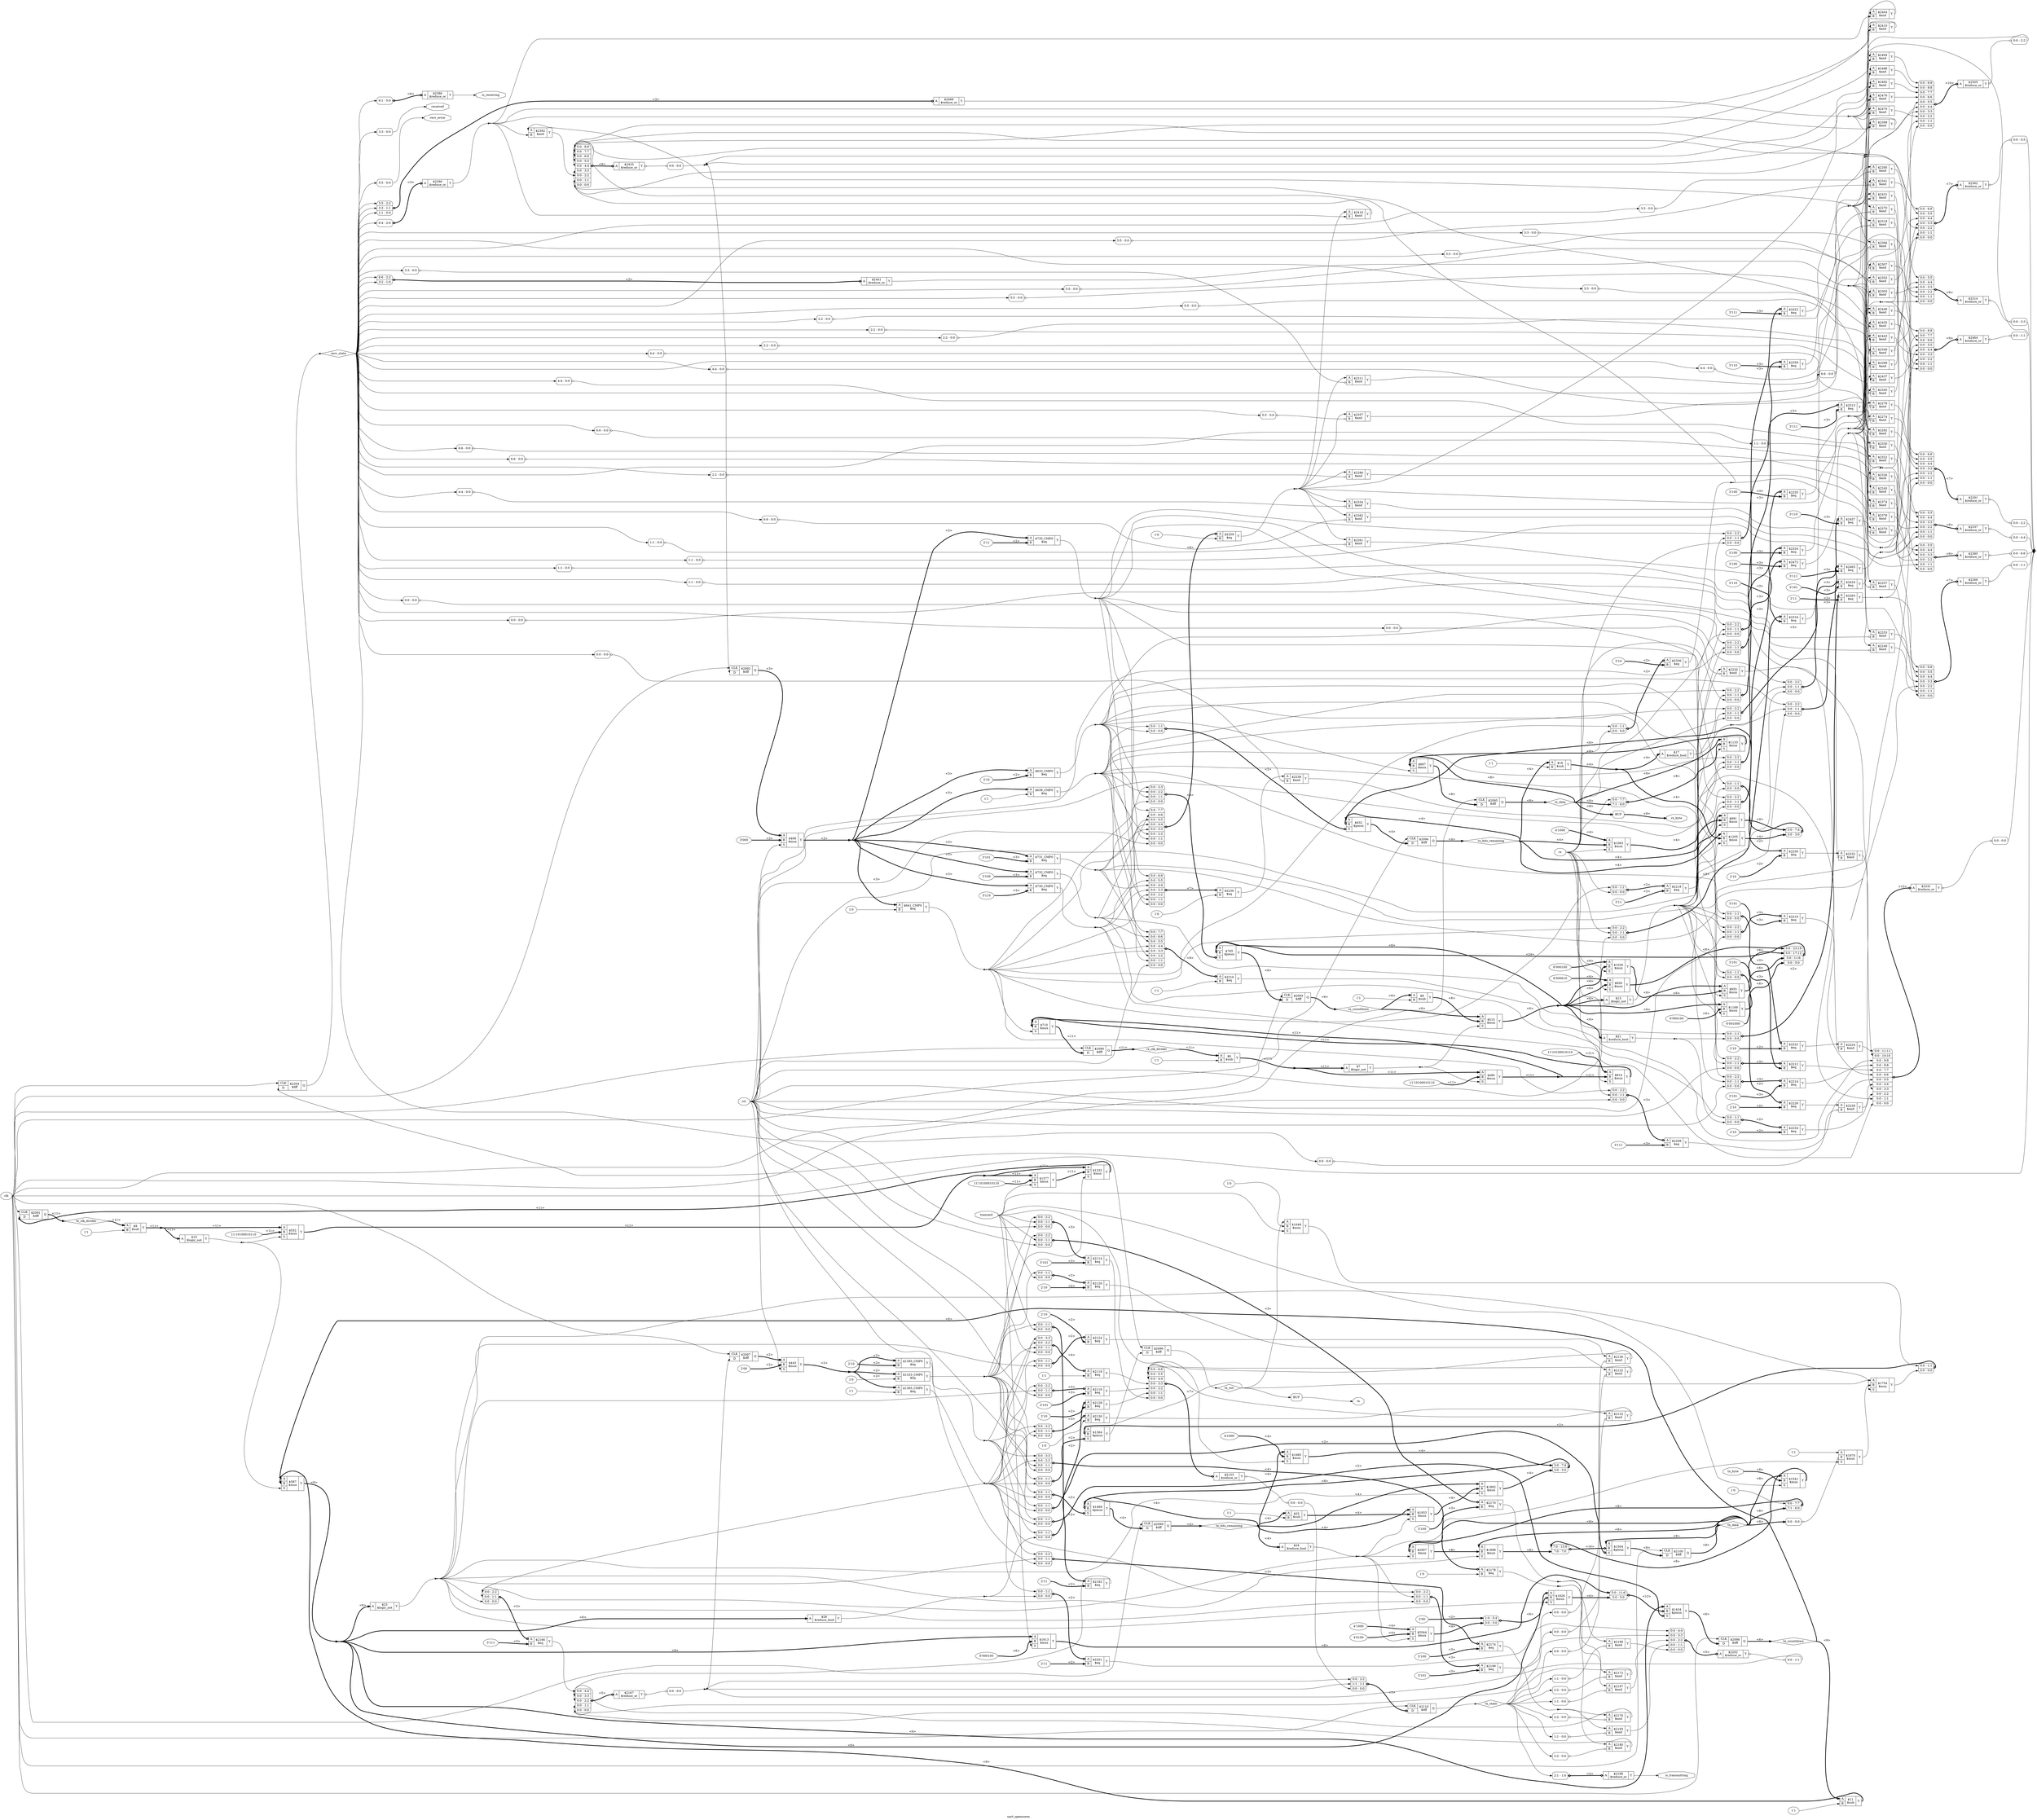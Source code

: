 digraph "uart_opencores" {
label="uart_opencores";
rankdir="LR";
remincross=true;
n2 [ shape=octagon, label="clk", color="black", fontcolor="black" ];
n3 [ shape=octagon, label="rst", color="black", fontcolor="black" ];
n4 [ shape=octagon, label="rx", color="black", fontcolor="black" ];
n5 [ shape=octagon, label="tx", color="black", fontcolor="black" ];
n6 [ shape=octagon, label="transmit", color="black", fontcolor="black" ];
n7 [ shape=octagon, label="tx_byte", color="black", fontcolor="black" ];
n8 [ shape=octagon, label="received", color="black", fontcolor="black" ];
n9 [ shape=octagon, label="rx_byte", color="black", fontcolor="black" ];
n10 [ shape=octagon, label="is_receiving", color="black", fontcolor="black" ];
n11 [ shape=octagon, label="is_transmitting", color="black", fontcolor="black" ];
n12 [ shape=octagon, label="recv_error", color="black", fontcolor="black" ];
n13 [ shape=diamond, label="rx_clk_divider", color="black", fontcolor="black" ];
n14 [ shape=diamond, label="tx_clk_divider", color="black", fontcolor="black" ];
n16 [ shape=diamond, label="rx_countdown", color="black", fontcolor="black" ];
n17 [ shape=diamond, label="rx_bits_remaining", color="black", fontcolor="black" ];
n18 [ shape=diamond, label="rx_data", color="black", fontcolor="black" ];
n19 [ shape=diamond, label="tx_out", color="black", fontcolor="black" ];
n20 [ shape=diamond, label="tx_countdown", color="black", fontcolor="black" ];
n21 [ shape=diamond, label="tx_bits_remaining", color="black", fontcolor="black" ];
n22 [ shape=diamond, label="tx_data", color="black", fontcolor="black" ];
n166 [ shape=diamond, label="recv_state", color="black", fontcolor="black" ];
n169 [ shape=diamond, label="tx_state", color="black", fontcolor="black" ];
c194 [ shape=record, label="{{<p191> A|<p192> B}|$2224\n$and|{<p193> Y}}" ];
x0 [ shape=record, style=rounded, label="<s0> 0:0 - 0:0 " ];
x0:e -> c194:p192:w [arrowhead=odiamond, arrowtail=odiamond, dir=both, color="black", label=""];
v2 [ label="1'0" ];
c195 [ shape=record, label="{{<p191> A|<p192> B}|$2259\n$eq|{<p193> Y}}" ];
x1 [ shape=record, style=rounded, label="<s7> 0:0 - 7:7 |<s6> 0:0 - 6:6 |<s5> 0:0 - 5:5 |<s4> 0:0 - 4:4 |<s3> 0:0 - 3:3 |<s2> 0:0 - 2:2 |<s1> 0:0 - 1:1 |<s0> 0:0 - 0:0 " ];
x1:e -> c195:p191:w [arrowhead=odiamond, arrowtail=odiamond, dir=both, color="black", style="setlinewidth(3)", label="<8>"];
c196 [ shape=record, label="{{<p191> A|<p192> B}|$2392\n$and|{<p193> Y}}" ];
v4 [ label="3'111" ];
c197 [ shape=record, label="{{<p191> A|<p192> B}|$2166\n$eq|{<p193> Y}}" ];
x3 [ shape=record, style=rounded, label="<s2> 0:0 - 2:2 |<s1> 0:0 - 1:1 |<s0> 0:0 - 0:0 " ];
x3:e -> c197:p191:w [arrowhead=odiamond, arrowtail=odiamond, dir=both, color="black", style="setlinewidth(3)", label="<3>"];
c198 [ shape=record, label="{{<p191> A|<p192> B}|$2257\n$and|{<p193> Y}}" ];
x5 [ shape=record, style=rounded, label="<s0> 1:1 - 0:0 " ];
x5:e -> c198:p192:w [arrowhead=odiamond, arrowtail=odiamond, dir=both, color="black", label=""];
c199 [ shape=record, label="{{<p191> A}|$2390\n$reduce_or|{<p193> Y}}" ];
x6 [ shape=record, style=rounded, label="<s0> 6:4 - 2:0 " ];
x6:e -> c199:p191:w [arrowhead=odiamond, arrowtail=odiamond, dir=both, color="black", style="setlinewidth(3)", label="<3>"];
c200 [ shape=record, label="{{<p191> A}|$2386\n$reduce_or|{<p193> Y}}" ];
x7 [ shape=record, style=rounded, label="<s0> 6:1 - 5:0 " ];
x7:e -> c200:p191:w [arrowhead=odiamond, arrowtail=odiamond, dir=both, color="black", style="setlinewidth(3)", label="<6>"];
c201 [ shape=record, label="{{<p191> A}|$2167\n$reduce_or|{<p193> Y}}" ];
x8 [ shape=record, style=rounded, label="<s4> 0:0 - 4:4 |<s3> 0:0 - 3:3 |<s2> 0:0 - 2:2 |<s1> 0:0 - 1:1 |<s0> 0:0 - 0:0 " ];
x8:e -> c201:p191:w [arrowhead=odiamond, arrowtail=odiamond, dir=both, color="black", style="setlinewidth(3)", label="<5>"];
x9 [ shape=record, style=rounded, label="<s0> 0:0 - 0:0 " ];
c201:p193:e -> x9:w [arrowhead=odiamond, arrowtail=odiamond, dir=both, color="black", label=""];
v10 [ label="1'1" ];
c202 [ shape=record, label="{{<p191> A|<p192> B}|$6\n$sub|{<p193> Y}}" ];
c203 [ shape=record, label="{{<p191> A}|$7\n$logic_not|{<p193> Y}}" ];
v11 [ label="1'1" ];
c204 [ shape=record, label="{{<p191> A|<p192> B}|$8\n$sub|{<p193> Y}}" ];
v12 [ label="1'1" ];
c205 [ shape=record, label="{{<p191> A|<p192> B}|$9\n$sub|{<p193> Y}}" ];
c206 [ shape=record, label="{{<p191> A}|$10\n$logic_not|{<p193> Y}}" ];
v13 [ label="1'1" ];
c207 [ shape=record, label="{{<p191> A|<p192> B}|$11\n$sub|{<p193> Y}}" ];
v15 [ label="2'10" ];
c208 [ shape=record, label="{{<p191> A|<p192> B}|$2336\n$eq|{<p193> Y}}" ];
x14 [ shape=record, style=rounded, label="<s1> 0:0 - 1:1 |<s0> 0:0 - 0:0 " ];
x14:e -> c208:p191:w [arrowhead=odiamond, arrowtail=odiamond, dir=both, color="black", style="setlinewidth(3)", label="<2>"];
c209 [ shape=record, label="{{<p191> A|<p192> B}|$2334\n$and|{<p193> Y}}" ];
x16 [ shape=record, style=rounded, label="<s0> 4:4 - 0:0 " ];
x16:e -> c209:p192:w [arrowhead=odiamond, arrowtail=odiamond, dir=both, color="black", label=""];
c210 [ shape=record, label="{{<p191> A}|$2337\n$reduce_or|{<p193> Y}}" ];
x17 [ shape=record, style=rounded, label="<s5> 0:0 - 5:5 |<s4> 0:0 - 4:4 |<s3> 0:0 - 3:3 |<s2> 0:0 - 2:2 |<s1> 0:0 - 1:1 |<s0> 0:0 - 0:0 " ];
x17:e -> c210:p191:w [arrowhead=odiamond, arrowtail=odiamond, dir=both, color="black", style="setlinewidth(3)", label="<6>"];
x18 [ shape=record, style=rounded, label="<s0> 0:0 - 4:4 " ];
c210:p193:e -> x18:w [arrowhead=odiamond, arrowtail=odiamond, dir=both, color="black", label=""];
c211 [ shape=record, label="{{<p191> A}|$13\n$logic_not|{<p193> Y}}" ];
c212 [ shape=record, label="{{<p191> A|<p192> B}|$2238\n$and|{<p193> Y}}" ];
x19 [ shape=record, style=rounded, label="<s0> 0:0 - 0:0 " ];
x19:e -> c212:p192:w [arrowhead=odiamond, arrowtail=odiamond, dir=both, color="black", label=""];
v21 [ label="3'100" ];
c213 [ shape=record, label="{{<p191> A|<p192> B}|$2324\n$eq|{<p193> Y}}" ];
x20 [ shape=record, style=rounded, label="<s2> 0:0 - 2:2 |<s1> 0:0 - 1:1 |<s0> 0:0 - 0:0 " ];
x20:e -> c213:p191:w [arrowhead=odiamond, arrowtail=odiamond, dir=both, color="black", style="setlinewidth(3)", label="<3>"];
v23 [ label="1'0" ];
c214 [ shape=record, label="{{<p191> A|<p192> B}|$2236\n$eq|{<p193> Y}}" ];
x22 [ shape=record, style=rounded, label="<s6> 0:0 - 6:6 |<s5> 0:0 - 5:5 |<s4> 0:0 - 4:4 |<s3> 0:0 - 3:3 |<s2> 0:0 - 2:2 |<s1> 0:0 - 1:1 |<s0> 0:0 - 0:0 " ];
x22:e -> c214:p191:w [arrowhead=odiamond, arrowtail=odiamond, dir=both, color="black", style="setlinewidth(3)", label="<7>"];
v24 [ label="1'1" ];
c215 [ shape=record, label="{{<p191> A|<p192> B}|$16\n$sub|{<p193> Y}}" ];
c216 [ shape=record, label="{{<p191> A}|$17\n$reduce_bool|{<p193> Y}}" ];
v26 [ label="3'100" ];
c217 [ shape=record, label="{{<p191> A|<p192> B}|$2255\n$eq|{<p193> Y}}" ];
x25 [ shape=record, style=rounded, label="<s2> 0:0 - 2:2 |<s1> 0:0 - 1:1 |<s0> 0:0 - 0:0 " ];
x25:e -> c217:p191:w [arrowhead=odiamond, arrowtail=odiamond, dir=both, color="black", style="setlinewidth(3)", label="<3>"];
v28 [ label="2'10" ];
c218 [ shape=record, label="{{<p191> A|<p192> B}|$2234\n$eq|{<p193> Y}}" ];
x27 [ shape=record, style=rounded, label="<s1> 0:0 - 1:1 |<s0> 0:0 - 0:0 " ];
x27:e -> c218:p191:w [arrowhead=odiamond, arrowtail=odiamond, dir=both, color="black", style="setlinewidth(3)", label="<2>"];
c219 [ shape=record, label="{{<p191> A}|$21\n$reduce_bool|{<p193> Y}}" ];
c220 [ shape=record, label="{{<p191> A|<p192> B}|$2253\n$and|{<p193> Y}}" ];
x29 [ shape=record, style=rounded, label="<s0> 1:1 - 0:0 " ];
x29:e -> c220:p192:w [arrowhead=odiamond, arrowtail=odiamond, dir=both, color="black", label=""];
c221 [ shape=record, label="{{<p191> A|<p192> B}|$2232\n$and|{<p193> Y}}" ];
x30 [ shape=record, style=rounded, label="<s0> 0:0 - 0:0 " ];
x30:e -> c221:p192:w [arrowhead=odiamond, arrowtail=odiamond, dir=both, color="black", label=""];
v32 [ label="3'110" ];
c222 [ shape=record, label="{{<p191> A|<p192> B}|$2316\n$eq|{<p193> Y}}" ];
x31 [ shape=record, style=rounded, label="<s2> 0:0 - 2:2 |<s1> 0:0 - 1:1 |<s0> 0:0 - 0:0 " ];
x31:e -> c222:p191:w [arrowhead=odiamond, arrowtail=odiamond, dir=both, color="black", style="setlinewidth(3)", label="<3>"];
c223 [ shape=record, label="{{<p191> A}|$2314\n$reduce_or|{<p193> Y}}" ];
x33 [ shape=record, style=rounded, label="<s5> 0:0 - 5:5 |<s4> 0:0 - 4:4 |<s3> 0:0 - 3:3 |<s2> 0:0 - 2:2 |<s1> 0:0 - 1:1 |<s0> 0:0 - 0:0 " ];
x33:e -> c223:p191:w [arrowhead=odiamond, arrowtail=odiamond, dir=both, color="black", style="setlinewidth(3)", label="<6>"];
x34 [ shape=record, style=rounded, label="<s0> 0:0 - 3:3 " ];
c223:p193:e -> x34:w [arrowhead=odiamond, arrowtail=odiamond, dir=both, color="black", label=""];
v36 [ label="3'111" ];
c224 [ shape=record, label="{{<p191> A|<p192> B}|$2313\n$eq|{<p193> Y}}" ];
x35 [ shape=record, style=rounded, label="<s2> 0:0 - 2:2 |<s1> 0:0 - 1:1 |<s0> 0:0 - 0:0 " ];
x35:e -> c224:p191:w [arrowhead=odiamond, arrowtail=odiamond, dir=both, color="black", style="setlinewidth(3)", label="<3>"];
c225 [ shape=record, label="{{<p191> A}|$23\n$logic_not|{<p193> Y}}" ];
v38 [ label="2'10" ];
c226 [ shape=record, label="{{<p191> A|<p192> B}|$2230\n$eq|{<p193> Y}}" ];
x37 [ shape=record, style=rounded, label="<s1> 0:0 - 1:1 |<s0> 0:0 - 0:0 " ];
x37:e -> c226:p191:w [arrowhead=odiamond, arrowtail=odiamond, dir=both, color="black", style="setlinewidth(3)", label="<2>"];
c227 [ shape=record, label="{{<p191> A}|$24\n$reduce_bool|{<p193> Y}}" ];
v39 [ label="1'1" ];
c228 [ shape=record, label="{{<p191> A|<p192> B}|$25\n$sub|{<p193> Y}}" ];
c229 [ shape=record, label="{{<p191> A}|$26\n$reduce_bool|{<p193> Y}}" ];
c230 [ shape=record, label="{{<p191> A|<p192> B}|$2228\n$and|{<p193> Y}}" ];
x40 [ shape=record, style=rounded, label="<s0> 0:0 - 0:0 " ];
x40:e -> c230:p192:w [arrowhead=odiamond, arrowtail=odiamond, dir=both, color="black", label=""];
c231 [ shape=record, label="{{<p191> A}|$2168\n$reduce_or|{<p193> Y}}" ];
x41 [ shape=record, style=rounded, label="<s0> 2:1 - 1:0 " ];
x41:e -> c231:p191:w [arrowhead=odiamond, arrowtail=odiamond, dir=both, color="black", style="setlinewidth(3)", label="<2>"];
c232 [ shape=record, label="{{<p191> A|<p192> B}|$2318\n$and|{<p193> Y}}" ];
x42 [ shape=record, style=rounded, label="<s0> 4:4 - 0:0 " ];
x42:e -> c232:p192:w [arrowhead=odiamond, arrowtail=odiamond, dir=both, color="black", label=""];
v44 [ label="3'100" ];
c233 [ shape=record, label="{{<p191> A|<p192> B}|$2170\n$eq|{<p193> Y}}" ];
x43 [ shape=record, style=rounded, label="<s2> 0:0 - 2:2 |<s1> 0:0 - 1:1 |<s0> 0:0 - 0:0 " ];
x43:e -> c233:p191:w [arrowhead=odiamond, arrowtail=odiamond, dir=both, color="black", style="setlinewidth(3)", label="<3>"];
c234 [ shape=record, label="{{<p191> A|<p192> B}|$2172\n$and|{<p193> Y}}" ];
x45 [ shape=record, style=rounded, label="<s0> 2:2 - 0:0 " ];
x45:e -> c234:p192:w [arrowhead=odiamond, arrowtail=odiamond, dir=both, color="black", label=""];
v47 [ label="3'101" ];
c235 [ shape=record, label="{{<p191> A|<p192> B}|$2424\n$eq|{<p193> Y}}" ];
x46 [ shape=record, style=rounded, label="<s2> 0:0 - 2:2 |<s1> 0:0 - 1:1 |<s0> 0:0 - 0:0 " ];
x46:e -> c235:p191:w [arrowhead=odiamond, arrowtail=odiamond, dir=both, color="black", style="setlinewidth(3)", label="<3>"];
v48 [ label="3'000" ];
c237 [ shape=record, label="{{<p191> A|<p192> B|<p236> S}|$408\n$mux|{<p193> Y}}" ];
c238 [ shape=record, label="{{<p191> A}|$2441\n$reduce_or|{<p193> Y}}" ];
x49 [ shape=record, style=rounded, label="<s1> 6:6 - 2:2 |<s0> 3:2 - 1:0 " ];
x49:e -> c238:p191:w [arrowhead=odiamond, arrowtail=odiamond, dir=both, color="black", style="setlinewidth(3)", label="<3>"];
c239 [ shape=record, label="{{<p191> A|<p192> B}|$2443\n$and|{<p193> Y}}" ];
v50 [ label="2'00" ];
c240 [ shape=record, label="{{<p191> A|<p192> B|<p236> S}|$443\n$mux|{<p193> Y}}" ];
c241 [ shape=record, label="{{<p191> A|<p192> B}|$2449\n$and|{<p193> Y}}" ];
v51 [ label="11'10100010110" ];
c242 [ shape=record, label="{{<p191> A|<p192> B|<p236> S}|$480\n$mux|{<p193> Y}}" ];
v53 [ label="3'100" ];
c243 [ shape=record, label="{{<p191> A|<p192> B}|$2472\n$eq|{<p193> Y}}" ];
x52 [ shape=record, style=rounded, label="<s2> 0:0 - 2:2 |<s1> 0:0 - 1:1 |<s0> 0:0 - 0:0 " ];
x52:e -> c243:p191:w [arrowhead=odiamond, arrowtail=odiamond, dir=both, color="black", style="setlinewidth(3)", label="<3>"];
c244 [ shape=record, label="{{<p191> A|<p192> B|<p236> S}|$515\n$mux|{<p193> Y}}" ];
c245 [ shape=record, label="{{<p191> A|<p192> B}|$2322\n$and|{<p193> Y}}" ];
x54 [ shape=record, style=rounded, label="<s0> 4:4 - 0:0 " ];
x54:e -> c245:p192:w [arrowhead=odiamond, arrowtail=odiamond, dir=both, color="black", label=""];
v55 [ label="11'10100010110" ];
c246 [ shape=record, label="{{<p191> A|<p192> B|<p236> S}|$552\n$mux|{<p193> Y}}" ];
c247 [ shape=record, label="{{<p191> A|<p192> B}|$2330\n$and|{<p193> Y}}" ];
x56 [ shape=record, style=rounded, label="<s0> 4:4 - 0:0 " ];
x56:e -> c247:p192:w [arrowhead=odiamond, arrowtail=odiamond, dir=both, color="black", label=""];
c248 [ shape=record, label="{{<p191> A|<p192> B|<p236> S}|$587\n$mux|{<p193> Y}}" ];
v57 [ label="2'10" ];
c249 [ shape=record, label="{{<p191> A|<p192> B}|$633_CMP0\n$eq|{<p193> Y}}" ];
c250 [ shape=record, label="{{<p191> A|<p192> B|<p236> S}|$632\n$pmux|{<p193> Y}}" ];
x58 [ shape=record, style=rounded, label="<s1> 3:0 - 7:4 |<s0> 3:0 - 3:0 " ];
x58:e -> c250:p192:w [arrowhead=odiamond, arrowtail=odiamond, dir=both, color="black", style="setlinewidth(3)", label="<8>"];
x59 [ shape=record, style=rounded, label="<s1> 0:0 - 1:1 |<s0> 0:0 - 0:0 " ];
x59:e -> c250:p236:w [arrowhead=odiamond, arrowtail=odiamond, dir=both, color="black", style="setlinewidth(3)", label="<2>"];
v60 [ label="1'1" ];
c251 [ shape=record, label="{{<p191> A|<p192> B}|$638_CMP0\n$eq|{<p193> Y}}" ];
v61 [ label="1'0" ];
c252 [ shape=record, label="{{<p191> A|<p192> B}|$641_CMP0\n$eq|{<p193> Y}}" ];
c253 [ shape=record, label="{{<p191> A|<p192> B|<p236> S}|$667\n$mux|{<p193> Y}}" ];
c254 [ shape=record, label="{{<p191> A|<p192> B}|$2307\n$and|{<p193> Y}}" ];
x62 [ shape=record, style=rounded, label="<s0> 3:3 - 0:0 " ];
x62:e -> c254:p192:w [arrowhead=odiamond, arrowtail=odiamond, dir=both, color="black", label=""];
c255 [ shape=record, label="{{<p191> A|<p192> B|<p236> S}|$710\n$mux|{<p193> Y}}" ];
v63 [ label="3'110" ];
c256 [ shape=record, label="{{<p191> A|<p192> B}|$730_CMP0\n$eq|{<p193> Y}}" ];
v64 [ label="3'101" ];
c257 [ shape=record, label="{{<p191> A|<p192> B}|$731_CMP0\n$eq|{<p193> Y}}" ];
v65 [ label="3'100" ];
c258 [ shape=record, label="{{<p191> A|<p192> B}|$732_CMP0\n$eq|{<p193> Y}}" ];
v66 [ label="2'11" ];
c259 [ shape=record, label="{{<p191> A|<p192> B}|$735_CMP0\n$eq|{<p193> Y}}" ];
c260 [ shape=record, label="{{<p191> A}|$2468\n$reduce_or|{<p193> Y}}" ];
x67 [ shape=record, style=rounded, label="<s2> 5:5 - 2:2 |<s1> 3:3 - 1:1 |<s0> 1:1 - 0:0 " ];
x67:e -> c260:p191:w [arrowhead=odiamond, arrowtail=odiamond, dir=both, color="black", style="setlinewidth(3)", label="<3>"];
v69 [ label="6'001000" ];
c261 [ shape=record, label="{{<p191> A|<p192> B|<p236> S}|$765\n$pmux|{<p193> Y}}" ];
x68 [ shape=record, style=rounded, label="<s3> 5:0 - 23:18 |<s2> 5:0 - 17:12 |<s1> 5:0 - 11:6 |<s0> 5:0 - 5:0 " ];
x68:e -> c261:p192:w [arrowhead=odiamond, arrowtail=odiamond, dir=both, color="black", style="setlinewidth(3)", label="<24>"];
x70 [ shape=record, style=rounded, label="<s3> 0:0 - 3:3 |<s2> 0:0 - 2:2 |<s1> 0:0 - 1:1 |<s0> 0:0 - 0:0 " ];
x70:e -> c261:p236:w [arrowhead=odiamond, arrowtail=odiamond, dir=both, color="black", style="setlinewidth(3)", label="<4>"];
c262 [ shape=record, label="{{<p191> A|<p192> B}|$2349\n$and|{<p193> Y}}" ];
x71 [ shape=record, style=rounded, label="<s0> 5:5 - 0:0 " ];
x71:e -> c262:p192:w [arrowhead=odiamond, arrowtail=odiamond, dir=both, color="black", label=""];
v73 [ label="3'111" ];
c263 [ shape=record, label="{{<p191> A|<p192> B}|$2422\n$eq|{<p193> Y}}" ];
x72 [ shape=record, style=rounded, label="<s2> 0:0 - 2:2 |<s1> 0:0 - 1:1 |<s0> 0:0 - 0:0 " ];
x72:e -> c263:p191:w [arrowhead=odiamond, arrowtail=odiamond, dir=both, color="black", style="setlinewidth(3)", label="<3>"];
c264 [ shape=record, label="{{<p191> A|<p192> B}|$2431\n$and|{<p193> Y}}" ];
v74 [ label="11'10100010110" ];
c265 [ shape=record, label="{{<p191> A|<p192> B|<p236> S}|$814\n$mux|{<p193> Y}}" ];
c266 [ shape=record, label="{{<p191> A}|$2425\n$reduce_or|{<p193> Y}}" ];
x75 [ shape=record, style=rounded, label="<s8> 0:0 - 8:8 |<s7> 0:0 - 7:7 |<s6> 0:0 - 6:6 |<s5> 0:0 - 5:5 |<s4> 0:0 - 4:4 |<s3> 0:0 - 3:3 |<s2> 0:0 - 2:2 |<s1> 0:0 - 1:1 |<s0> 0:0 - 0:0 " ];
x75:e -> c266:p191:w [arrowhead=odiamond, arrowtail=odiamond, dir=both, color="black", style="setlinewidth(3)", label="<9>"];
x76 [ shape=record, style=rounded, label="<s0> 0:0 - 0:0 " ];
c266:p193:e -> x76:w [arrowhead=odiamond, arrowtail=odiamond, dir=both, color="black", label=""];
c267 [ shape=record, label="{{<p191> A|<p192> B}|$2470\n$and|{<p193> Y}}" ];
v77 [ label="6'000010" ];
c268 [ shape=record, label="{{<p191> A|<p192> B|<p236> S}|$850\n$mux|{<p193> Y}}" ];
c269 [ shape=record, label="{{<p191> A|<p192> B}|$2353\n$and|{<p193> Y}}" ];
x78 [ shape=record, style=rounded, label="<s0> 5:5 - 0:0 " ];
x78:e -> c269:p192:w [arrowhead=odiamond, arrowtail=odiamond, dir=both, color="black", label=""];
v80 [ label="3'100" ];
c270 [ shape=record, label="{{<p191> A|<p192> B}|$2174\n$eq|{<p193> Y}}" ];
x79 [ shape=record, style=rounded, label="<s2> 0:0 - 2:2 |<s1> 0:0 - 1:1 |<s0> 0:0 - 0:0 " ];
x79:e -> c270:p191:w [arrowhead=odiamond, arrowtail=odiamond, dir=both, color="black", style="setlinewidth(3)", label="<3>"];
c271 [ shape=record, label="{{<p191> A|<p192> B}|$2326\n$and|{<p193> Y}}" ];
x81 [ shape=record, style=rounded, label="<s0> 4:4 - 0:0 " ];
x81:e -> c271:p192:w [arrowhead=odiamond, arrowtail=odiamond, dir=both, color="black", label=""];
c272 [ shape=record, label="{{<p191> A|<p192> B}|$2249\n$and|{<p193> Y}}" ];
x82 [ shape=record, style=rounded, label="<s0> 1:1 - 0:0 " ];
x82:e -> c272:p192:w [arrowhead=odiamond, arrowtail=odiamond, dir=both, color="black", label=""];
c273 [ shape=record, label="{{<p191> A|<p192> B}|$2176\n$and|{<p193> Y}}" ];
x83 [ shape=record, style=rounded, label="<s0> 2:2 - 0:0 " ];
x83:e -> c273:p192:w [arrowhead=odiamond, arrowtail=odiamond, dir=both, color="black", label=""];
c274 [ shape=record, label="{{<p191> A|<p192> B|<p236> S}|$955\n$mux|{<p193> Y}}" ];
v85 [ label="3'111" ];
c275 [ shape=record, label="{{<p191> A|<p192> B}|$2463\n$eq|{<p193> Y}}" ];
x84 [ shape=record, style=rounded, label="<s2> 0:0 - 2:2 |<s1> 0:0 - 1:1 |<s0> 0:0 - 0:0 " ];
x84:e -> c275:p191:w [arrowhead=odiamond, arrowtail=odiamond, dir=both, color="black", style="setlinewidth(3)", label="<3>"];
c276 [ shape=record, label="{{<p191> A|<p192> B}|$2410\n$and|{<p193> Y}}" ];
c277 [ shape=record, label="{{<p191> A|<p192> B|<p236> S}|$991\n$mux|{<p193> Y}}" ];
v87 [ label="1'0" ];
c278 [ shape=record, label="{{<p191> A|<p192> B}|$2178\n$eq|{<p193> Y}}" ];
x86 [ shape=record, style=rounded, label="<s3> 0:0 - 3:3 |<s2> 0:0 - 2:2 |<s1> 0:0 - 1:1 |<s0> 0:0 - 0:0 " ];
x86:e -> c278:p191:w [arrowhead=odiamond, arrowtail=odiamond, dir=both, color="black", style="setlinewidth(3)", label="<4>"];
c279 [ shape=record, label="{{<p191> A|<p192> B}|$2341\n$and|{<p193> Y}}" ];
x88 [ shape=record, style=rounded, label="<s0> 5:5 - 0:0 " ];
x88:e -> c279:p192:w [arrowhead=odiamond, arrowtail=odiamond, dir=both, color="black", label=""];
v89 [ label="6'000100" ];
c280 [ shape=record, label="{{<p191> A|<p192> B|<p236> S}|$1026\n$mux|{<p193> Y}}" ];
c281 [ shape=record, label="{{<p191> A|<p192> B}|$2382\n$and|{<p193> Y}}" ];
x90 [ shape=record, style=rounded, label="<s0> 6:6 - 0:0 " ];
x90:e -> c281:p192:w [arrowhead=odiamond, arrowtail=odiamond, dir=both, color="black", label=""];
c282 [ shape=record, label="{{<p191> A|<p192> B}|$2180\n$and|{<p193> Y}}" ];
x91 [ shape=record, style=rounded, label="<s0> 2:2 - 0:0 " ];
x91:e -> c282:p192:w [arrowhead=odiamond, arrowtail=odiamond, dir=both, color="black", label=""];
c283 [ shape=record, label="{{<p191> A|<p192> B}|$2437\n$and|{<p193> Y}}" ];
v92 [ label="4'1000" ];
c284 [ shape=record, label="{{<p191> A|<p192> B|<p236> S}|$1063\n$mux|{<p193> Y}}" ];
v94 [ label="2'11" ];
c285 [ shape=record, label="{{<p191> A|<p192> B}|$2182\n$eq|{<p193> Y}}" ];
x93 [ shape=record, style=rounded, label="<s1> 0:0 - 1:1 |<s0> 0:0 - 0:0 " ];
x93:e -> c285:p191:w [arrowhead=odiamond, arrowtail=odiamond, dir=both, color="black", style="setlinewidth(3)", label="<2>"];
c286 [ shape=record, label="{{<p191> A}|$2464\n$reduce_or|{<p193> Y}}" ];
x95 [ shape=record, style=rounded, label="<s8> 0:0 - 8:8 |<s7> 0:0 - 7:7 |<s6> 0:0 - 6:6 |<s5> 0:0 - 5:5 |<s4> 0:0 - 4:4 |<s3> 0:0 - 3:3 |<s2> 0:0 - 2:2 |<s1> 0:0 - 1:1 |<s0> 0:0 - 0:0 " ];
x95:e -> c286:p191:w [arrowhead=odiamond, arrowtail=odiamond, dir=both, color="black", style="setlinewidth(3)", label="<9>"];
x96 [ shape=record, style=rounded, label="<s0> 0:0 - 1:1 " ];
c286:p193:e -> x96:w [arrowhead=odiamond, arrowtail=odiamond, dir=both, color="black", label=""];
c287 [ shape=record, label="{{<p191> A|<p192> B}|$2345\n$and|{<p193> Y}}" ];
x97 [ shape=record, style=rounded, label="<s0> 5:5 - 0:0 " ];
x97:e -> c287:p192:w [arrowhead=odiamond, arrowtail=odiamond, dir=both, color="black", label=""];
c288 [ shape=record, label="{{<p191> A|<p192> B|<p236> S}|$1133\n$mux|{<p193> Y}}" ];
x98 [ shape=record, style=rounded, label="<s1> 0:0 - 7:7 |<s0> 7:1 - 6:0 " ];
x98:e -> c288:p192:w [arrowhead=odiamond, arrowtail=odiamond, dir=both, color="black", style="setlinewidth(3)", label="<8>"];
c289 [ shape=record, label="{{<p191> A|<p192> B}|$2404\n$and|{<p193> Y}}" ];
v99 [ label="6'000100" ];
c290 [ shape=record, label="{{<p191> A|<p192> B|<p236> S}|$1169\n$mux|{<p193> Y}}" ];
c291 [ shape=record, label="{{<p191> A|<p192> B|<p236> S}|$1205\n$mux|{<p193> Y}}" ];
c292 [ shape=record, label="{{<p191> A|<p192> B}|$2398\n$and|{<p193> Y}}" ];
c293 [ shape=record, label="{{<p191> A}|$2385\n$reduce_or|{<p193> Y}}" ];
x100 [ shape=record, style=rounded, label="<s5> 0:0 - 5:5 |<s4> 0:0 - 4:4 |<s3> 0:0 - 3:3 |<s2> 0:0 - 2:2 |<s1> 0:0 - 1:1 |<s0> 0:0 - 0:0 " ];
x100:e -> c293:p191:w [arrowhead=odiamond, arrowtail=odiamond, dir=both, color="black", style="setlinewidth(3)", label="<6>"];
x101 [ shape=record, style=rounded, label="<s0> 0:0 - 6:6 " ];
c293:p193:e -> x101:w [arrowhead=odiamond, arrowtail=odiamond, dir=both, color="black", label=""];
c294 [ shape=record, label="{{<p191> A|<p192> B}|$2311\n$and|{<p193> Y}}" ];
x102 [ shape=record, style=rounded, label="<s0> 3:3 - 0:0 " ];
x102:e -> c294:p192:w [arrowhead=odiamond, arrowtail=odiamond, dir=both, color="black", label=""];
v104 [ label="3'110" ];
c295 [ shape=record, label="{{<p191> A|<p192> B}|$2359\n$eq|{<p193> Y}}" ];
x103 [ shape=record, style=rounded, label="<s2> 0:0 - 2:2 |<s1> 0:0 - 1:1 |<s0> 0:0 - 0:0 " ];
x103:e -> c295:p191:w [arrowhead=odiamond, arrowtail=odiamond, dir=both, color="black", style="setlinewidth(3)", label="<3>"];
c296 [ shape=record, label="{{<p191> A|<p192> B}|$2189\n$and|{<p193> Y}}" ];
x105 [ shape=record, style=rounded, label="<s0> 1:1 - 0:0 " ];
x105:e -> c296:p192:w [arrowhead=odiamond, arrowtail=odiamond, dir=both, color="black", label=""];
c297 [ shape=record, label="{{<p191> A|<p192> B}|$2357\n$and|{<p193> Y}}" ];
x106 [ shape=record, style=rounded, label="<s0> 5:5 - 0:0 " ];
x106:e -> c297:p192:w [arrowhead=odiamond, arrowtail=odiamond, dir=both, color="black", label=""];
c298 [ shape=record, label="{{<p191> A|<p192> B}|$2455\n$and|{<p193> Y}}" ];
v107 [ label="1'0" ];
c299 [ shape=record, label="{{<p191> A|<p192> B}|$1333_CMP0\n$eq|{<p193> Y}}" ];
c300 [ shape=record, label="{{<p191> A|<p192> B|<p236> S}|$1332\n$mux|{<p193> Y}}" ];
v108 [ label="1'1" ];
c301 [ shape=record, label="{{<p191> A|<p192> B}|$1365_CMP0\n$eq|{<p193> Y}}" ];
c302 [ shape=record, label="{{<p191> A|<p192> B|<p236> S}|$1364\n$pmux|{<p193> Y}}" ];
x109 [ shape=record, style=rounded, label="<s1> 0:0 - 1:1 |<s0> 0:0 - 0:0 " ];
x109:e -> c302:p192:w [arrowhead=odiamond, arrowtail=odiamond, dir=both, color="black", style="setlinewidth(3)", label="<2>"];
x110 [ shape=record, style=rounded, label="<s1> 0:0 - 1:1 |<s0> 0:0 - 0:0 " ];
x110:e -> c302:p236:w [arrowhead=odiamond, arrowtail=odiamond, dir=both, color="black", style="setlinewidth(3)", label="<2>"];
v111 [ label="2'10" ];
c303 [ shape=record, label="{{<p191> A|<p192> B}|$1395_CMP0\n$eq|{<p193> Y}}" ];
c304 [ shape=record, label="{{<p191> A|<p192> B}|$2245\n$and|{<p193> Y}}" ];
x112 [ shape=record, style=rounded, label="<s0> 1:1 - 0:0 " ];
x112:e -> c304:p192:w [arrowhead=odiamond, arrowtail=odiamond, dir=both, color="black", label=""];
c305 [ shape=record, label="{{<p191> A|<p192> B|<p236> S}|$1434\n$pmux|{<p193> Y}}" ];
x113 [ shape=record, style=rounded, label="<s1> 5:0 - 11:6 |<s0> 5:0 - 5:0 " ];
x113:e -> c305:p192:w [arrowhead=odiamond, arrowtail=odiamond, dir=both, color="black", style="setlinewidth(3)", label="<12>"];
x114 [ shape=record, style=rounded, label="<s1> 0:0 - 1:1 |<s0> 0:0 - 0:0 " ];
x114:e -> c305:p236:w [arrowhead=odiamond, arrowtail=odiamond, dir=both, color="black", style="setlinewidth(3)", label="<2>"];
c306 [ shape=record, label="{{<p191> A|<p192> B|<p236> S}|$1469\n$pmux|{<p193> Y}}" ];
x115 [ shape=record, style=rounded, label="<s1> 3:0 - 7:4 |<s0> 3:0 - 3:0 " ];
x115:e -> c306:p192:w [arrowhead=odiamond, arrowtail=odiamond, dir=both, color="black", style="setlinewidth(3)", label="<8>"];
x116 [ shape=record, style=rounded, label="<s1> 0:0 - 1:1 |<s0> 0:0 - 0:0 " ];
x116:e -> c306:p236:w [arrowhead=odiamond, arrowtail=odiamond, dir=both, color="black", style="setlinewidth(3)", label="<2>"];
v118 [ label="3'110" ];
c307 [ shape=record, label="{{<p191> A|<p192> B}|$2457\n$eq|{<p193> Y}}" ];
x117 [ shape=record, style=rounded, label="<s2> 0:0 - 2:2 |<s1> 0:0 - 1:1 |<s0> 0:0 - 0:0 " ];
x117:e -> c307:p191:w [arrowhead=odiamond, arrowtail=odiamond, dir=both, color="black", style="setlinewidth(3)", label="<3>"];
c308 [ shape=record, label="{{<p191> A|<p192> B}|$2378\n$and|{<p193> Y}}" ];
x119 [ shape=record, style=rounded, label="<s0> 6:6 - 0:0 " ];
x119:e -> c308:p192:w [arrowhead=odiamond, arrowtail=odiamond, dir=both, color="black", label=""];
c309 [ shape=record, label="{{<p191> A|<p192> B|<p236> S}|$1504\n$pmux|{<p193> Y}}" ];
x120 [ shape=record, style=rounded, label="<s1> 7:0 - 15:8 |<s0> 7:0 - 7:0 " ];
x120:e -> c309:p192:w [arrowhead=odiamond, arrowtail=odiamond, dir=both, color="black", style="setlinewidth(3)", label="<16>"];
x121 [ shape=record, style=rounded, label="<s1> 0:0 - 1:1 |<s0> 0:0 - 0:0 " ];
x121:e -> c309:p236:w [arrowhead=odiamond, arrowtail=odiamond, dir=both, color="black", style="setlinewidth(3)", label="<2>"];
c310 [ shape=record, label="{{<p191> A|<p192> B|<p236> S}|$1541\n$mux|{<p193> Y}}" ];
c311 [ shape=record, label="{{<p191> A}|$2362\n$reduce_or|{<p193> Y}}" ];
x122 [ shape=record, style=rounded, label="<s6> 0:0 - 6:6 |<s5> 0:0 - 5:5 |<s4> 0:0 - 4:4 |<s3> 0:0 - 3:3 |<s2> 0:0 - 2:2 |<s1> 0:0 - 1:1 |<s0> 0:0 - 0:0 " ];
x122:e -> c311:p191:w [arrowhead=odiamond, arrowtail=odiamond, dir=both, color="black", style="setlinewidth(3)", label="<7>"];
x123 [ shape=record, style=rounded, label="<s0> 0:0 - 5:5 " ];
c311:p193:e -> x123:w [arrowhead=odiamond, arrowtail=odiamond, dir=both, color="black", label=""];
c312 [ shape=record, label="{{<p191> A|<p192> B}|$2416\n$and|{<p193> Y}}" ];
v124 [ label="11'10100010110" ];
c313 [ shape=record, label="{{<p191> A|<p192> B|<p236> S}|$1577\n$mux|{<p193> Y}}" ];
c314 [ shape=record, label="{{<p191> A|<p192> B}|$2374\n$and|{<p193> Y}}" ];
x125 [ shape=record, style=rounded, label="<s0> 6:6 - 0:0 " ];
x125:e -> c314:p192:w [arrowhead=odiamond, arrowtail=odiamond, dir=both, color="black", label=""];
v126 [ label="6'000100" ];
c315 [ shape=record, label="{{<p191> A|<p192> B|<p236> S}|$1613\n$mux|{<p193> Y}}" ];
v127 [ label="1'0" ];
c316 [ shape=record, label="{{<p191> A|<p192> B|<p236> S}|$1649\n$mux|{<p193> Y}}" ];
c317 [ shape=record, label="{{<p191> A|<p192> B}|$2366\n$and|{<p193> Y}}" ];
x128 [ shape=record, style=rounded, label="<s0> 6:6 - 0:0 " ];
x128:e -> c317:p192:w [arrowhead=odiamond, arrowtail=odiamond, dir=both, color="black", label=""];
c318 [ shape=record, label="{{<p191> A|<p192> B}|$2193\n$and|{<p193> Y}}" ];
x129 [ shape=record, style=rounded, label="<s0> 1:1 - 0:0 " ];
x129:e -> c318:p192:w [arrowhead=odiamond, arrowtail=odiamond, dir=both, color="black", label=""];
c319 [ shape=record, label="{{<p191> A|<p192> B}|$2370\n$and|{<p193> Y}}" ];
x130 [ shape=record, style=rounded, label="<s0> 6:6 - 0:0 " ];
x130:e -> c319:p192:w [arrowhead=odiamond, arrowtail=odiamond, dir=both, color="black", label=""];
v131 [ label="4'1000" ];
c320 [ shape=record, label="{{<p191> A|<p192> B|<p236> S}|$1685\n$mux|{<p193> Y}}" ];
c321 [ shape=record, label="{{<p191> A|<p192> B}|$2303\n$and|{<p193> Y}}" ];
x132 [ shape=record, style=rounded, label="<s0> 3:3 - 0:0 " ];
x132:e -> c321:p192:w [arrowhead=odiamond, arrowtail=odiamond, dir=both, color="black", label=""];
c322 [ shape=record, label="{{<p191> A|<p192> B}|$2299\n$and|{<p193> Y}}" ];
x133 [ shape=record, style=rounded, label="<s0> 3:3 - 0:0 " ];
x133:e -> c322:p192:w [arrowhead=odiamond, arrowtail=odiamond, dir=both, color="black", label=""];
c323 [ shape=record, label="{{<p191> A|<p192> B|<p236> S}|$1754\n$mux|{<p193> Y}}" ];
c324 [ shape=record, label="{{<p191> A|<p192> B}|$2295\n$and|{<p193> Y}}" ];
x134 [ shape=record, style=rounded, label="<s0> 3:3 - 0:0 " ];
x134:e -> c324:p192:w [arrowhead=odiamond, arrowtail=odiamond, dir=both, color="black", label=""];
c325 [ shape=record, label="{{<p191> A}|$2291\n$reduce_or|{<p193> Y}}" ];
x135 [ shape=record, style=rounded, label="<s6> 0:0 - 6:6 |<s5> 0:0 - 5:5 |<s4> 0:0 - 4:4 |<s3> 0:0 - 3:3 |<s2> 0:0 - 2:2 |<s1> 0:0 - 1:1 |<s0> 0:0 - 0:0 " ];
x135:e -> c325:p191:w [arrowhead=odiamond, arrowtail=odiamond, dir=both, color="black", style="setlinewidth(3)", label="<7>"];
x136 [ shape=record, style=rounded, label="<s0> 0:0 - 2:2 " ];
c325:p193:e -> x136:w [arrowhead=odiamond, arrowtail=odiamond, dir=both, color="black", label=""];
c326 [ shape=record, label="{{<p191> A|<p192> B}|$2197\n$and|{<p193> Y}}" ];
x137 [ shape=record, style=rounded, label="<s0> 1:1 - 0:0 " ];
x137:e -> c326:p192:w [arrowhead=odiamond, arrowtail=odiamond, dir=both, color="black", label=""];
c327 [ shape=record, label="{{<p191> A|<p192> B}|$2286\n$and|{<p193> Y}}" ];
x138 [ shape=record, style=rounded, label="<s0> 2:2 - 0:0 " ];
x138:e -> c327:p192:w [arrowhead=odiamond, arrowtail=odiamond, dir=both, color="black", label=""];
v140 [ label="2'00" ];
c328 [ shape=record, label="{{<p191> A|<p192> B|<p236> S}|$1826\n$mux|{<p193> Y}}" ];
x139 [ shape=record, style=rounded, label="<s1> 1:0 - 5:4 |<s0> 3:0 - 3:0 " ];
x139:e -> c328:p192:w [arrowhead=odiamond, arrowtail=odiamond, dir=both, color="black", style="setlinewidth(3)", label="<6>"];
c329 [ shape=record, label="{{<p191> A|<p192> B}|$2282\n$and|{<p193> Y}}" ];
x141 [ shape=record, style=rounded, label="<s0> 2:2 - 0:0 " ];
x141:e -> c329:p192:w [arrowhead=odiamond, arrowtail=odiamond, dir=both, color="black", label=""];
c330 [ shape=record, label="{{<p191> A|<p192> B|<p236> S}|$1862\n$mux|{<p193> Y}}" ];
c331 [ shape=record, label="{{<p191> A|<p192> B}|$2278\n$and|{<p193> Y}}" ];
x142 [ shape=record, style=rounded, label="<s0> 2:2 - 0:0 " ];
x142:e -> c331:p192:w [arrowhead=odiamond, arrowtail=odiamond, dir=both, color="black", label=""];
c335 [ shape=record, label="{{<p332> CLK|<p333> D}|$2204\n$dff|{<p334> Q}}" ];
c336 [ shape=record, label="{{<p191> A|<p192> B}|$2274\n$and|{<p193> Y}}" ];
x143 [ shape=record, style=rounded, label="<s0> 2:2 - 0:0 " ];
x143:e -> c336:p192:w [arrowhead=odiamond, arrowtail=odiamond, dir=both, color="black", label=""];
c337 [ shape=record, label="{{<p191> A|<p192> B|<p236> S}|$1898\n$mux|{<p193> Y}}" ];
v145 [ label="3'101" ];
c338 [ shape=record, label="{{<p191> A|<p192> B}|$2199\n$eq|{<p193> Y}}" ];
x144 [ shape=record, style=rounded, label="<s2> 0:0 - 2:2 |<s1> 0:0 - 1:1 |<s0> 0:0 - 0:0 " ];
x144:e -> c338:p191:w [arrowhead=odiamond, arrowtail=odiamond, dir=both, color="black", style="setlinewidth(3)", label="<3>"];
c339 [ shape=record, label="{{<p191> A|<p192> B|<p236> S}|$1933\n$mux|{<p193> Y}}" ];
c340 [ shape=record, label="{{<p191> A|<p192> B}|$2270\n$and|{<p193> Y}}" ];
x146 [ shape=record, style=rounded, label="<s0> 2:2 - 0:0 " ];
x146:e -> c340:p192:w [arrowhead=odiamond, arrowtail=odiamond, dir=both, color="black", label=""];
c341 [ shape=record, label="{{<p191> A}|$2202\n$reduce_or|{<p193> Y}}" ];
x147 [ shape=record, style=rounded, label="<s4> 0:0 - 4:4 |<s3> 0:0 - 3:3 |<s2> 0:0 - 2:2 |<s1> 0:0 - 1:1 |<s0> 0:0 - 0:0 " ];
x147:e -> c341:p191:w [arrowhead=odiamond, arrowtail=odiamond, dir=both, color="black", style="setlinewidth(3)", label="<5>"];
x148 [ shape=record, style=rounded, label="<s0> 0:0 - 1:1 " ];
c341:p193:e -> x148:w [arrowhead=odiamond, arrowtail=odiamond, dir=both, color="black", label=""];
v150 [ label="2'11" ];
c342 [ shape=record, label="{{<p191> A|<p192> B}|$2263\n$eq|{<p193> Y}}" ];
x149 [ shape=record, style=rounded, label="<s1> 0:0 - 1:1 |<s0> 0:0 - 0:0 " ];
x149:e -> c342:p191:w [arrowhead=odiamond, arrowtail=odiamond, dir=both, color="black", style="setlinewidth(3)", label="<2>"];
v151 [ label="1'1" ];
c343 [ shape=record, label="{{<p191> A|<p192> B|<p236> S}|$1970\n$mux|{<p193> Y}}" ];
x152 [ shape=record, style=rounded, label="<s0> 0:0 - 0:0 " ];
x152:e -> c343:p192:w [arrowhead=odiamond, arrowtail=odiamond, dir=both, color="black", label=""];
c344 [ shape=record, label="{{<p191> A|<p192> B}|$2261\n$and|{<p193> Y}}" ];
x153 [ shape=record, style=rounded, label="<s0> 1:1 - 0:0 " ];
x153:e -> c344:p192:w [arrowhead=odiamond, arrowtail=odiamond, dir=both, color="black", label=""];
v155 [ label="2'10" ];
c345 [ shape=record, label="{{<p191> A|<p192> B}|$2226\n$eq|{<p193> Y}}" ];
x154 [ shape=record, style=rounded, label="<s1> 0:0 - 1:1 |<s0> 0:0 - 0:0 " ];
x154:e -> c345:p191:w [arrowhead=odiamond, arrowtail=odiamond, dir=both, color="black", style="setlinewidth(3)", label="<2>"];
v157 [ label="2'11" ];
c346 [ shape=record, label="{{<p191> A|<p192> B}|$2201\n$eq|{<p193> Y}}" ];
x156 [ shape=record, style=rounded, label="<s1> 0:0 - 1:1 |<s0> 0:0 - 0:0 " ];
x156:e -> c346:p191:w [arrowhead=odiamond, arrowtail=odiamond, dir=both, color="black", style="setlinewidth(3)", label="<2>"];
c347 [ shape=record, label="{{<p191> A}|$2241\n$reduce_or|{<p193> Y}}" ];
x158 [ shape=record, style=rounded, label="<s11> 0:0 - 11:11 |<s10> 0:0 - 10:10 |<s9> 0:0 - 9:9 |<s8> 0:0 - 8:8 |<s7> 0:0 - 7:7 |<s6> 0:0 - 6:6 |<s5> 0:0 - 5:5 |<s4> 0:0 - 4:4 |<s3> 0:0 - 3:3 |<s2> 0:0 - 2:2 |<s1> 0:0 - 1:1 |<s0> 0:0 - 0:0 " ];
x158:e -> c347:p191:w [arrowhead=odiamond, arrowtail=odiamond, dir=both, color="black", style="setlinewidth(3)", label="<12>"];
x159 [ shape=record, style=rounded, label="<s0> 0:0 - 0:0 " ];
c347:p193:e -> x159:w [arrowhead=odiamond, arrowtail=odiamond, dir=both, color="black", label=""];
v161 [ label="1'0" ];
c348 [ shape=record, label="{{<p191> A|<p192> B|<p236> S}|$2007\n$mux|{<p193> Y}}" ];
x160 [ shape=record, style=rounded, label="<s1> 0:0 - 7:7 |<s0> 7:1 - 6:0 " ];
x160:e -> c348:p192:w [arrowhead=odiamond, arrowtail=odiamond, dir=both, color="black", style="setlinewidth(3)", label="<8>"];
c349 [ shape=record, label="{{<p191> A}|$2266\n$reduce_or|{<p193> Y}}" ];
x162 [ shape=record, style=rounded, label="<s6> 0:0 - 6:6 |<s5> 0:0 - 5:5 |<s4> 0:0 - 4:4 |<s3> 0:0 - 3:3 |<s2> 0:0 - 2:2 |<s1> 0:0 - 1:1 |<s0> 0:0 - 0:0 " ];
x162:e -> c349:p191:w [arrowhead=odiamond, arrowtail=odiamond, dir=both, color="black", style="setlinewidth(3)", label="<7>"];
x163 [ shape=record, style=rounded, label="<s0> 0:0 - 1:1 " ];
c349:p193:e -> x163:w [arrowhead=odiamond, arrowtail=odiamond, dir=both, color="black", label=""];
v164 [ label="4'1000" ];
v165 [ label="4'0100" ];
c350 [ shape=record, label="{{<p191> A|<p192> B|<p236> S}|$2044\n$mux|{<p193> Y}}" ];
v167 [ label="3'111" ];
c351 [ shape=record, label="{{<p191> A|<p192> B}|$2208\n$eq|{<p193> Y}}" ];
x166 [ shape=record, style=rounded, label="<s2> 0:0 - 2:2 |<s1> 0:0 - 1:1 |<s0> 0:0 - 0:0 " ];
x166:e -> c351:p191:w [arrowhead=odiamond, arrowtail=odiamond, dir=both, color="black", style="setlinewidth(3)", label="<3>"];
c352 [ shape=record, label="{{<p191> A}|$2133\n$reduce_or|{<p193> Y}}" ];
x168 [ shape=record, style=rounded, label="<s6> 0:0 - 6:6 |<s5> 0:0 - 5:5 |<s4> 0:0 - 4:4 |<s3> 0:0 - 3:3 |<s2> 0:0 - 2:2 |<s1> 0:0 - 1:1 |<s0> 0:0 - 0:0 " ];
x168:e -> c352:p191:w [arrowhead=odiamond, arrowtail=odiamond, dir=both, color="black", style="setlinewidth(3)", label="<7>"];
x169 [ shape=record, style=rounded, label="<s0> 0:0 - 0:0 " ];
c352:p193:e -> x169:w [arrowhead=odiamond, arrowtail=odiamond, dir=both, color="black", label=""];
c353 [ shape=record, label="{{<p332> CLK|<p333> D}|$2090\n$dff|{<p334> Q}}" ];
c354 [ shape=record, label="{{<p332> CLK|<p333> D}|$2091\n$dff|{<p334> Q}}" ];
c355 [ shape=record, label="{{<p332> CLK|<p333> D}|$2092\n$dff|{<p334> Q}}" ];
c356 [ shape=record, label="{{<p332> CLK|<p333> D}|$2093\n$dff|{<p334> Q}}" ];
c357 [ shape=record, label="{{<p332> CLK|<p333> D}|$2094\n$dff|{<p334> Q}}" ];
c358 [ shape=record, label="{{<p332> CLK|<p333> D}|$2095\n$dff|{<p334> Q}}" ];
c359 [ shape=record, label="{{<p332> CLK|<p333> D}|$2096\n$dff|{<p334> Q}}" ];
c360 [ shape=record, label="{{<p332> CLK|<p333> D}|$2097\n$dff|{<p334> Q}}" ];
c361 [ shape=record, label="{{<p332> CLK|<p333> D}|$2098\n$dff|{<p334> Q}}" ];
c362 [ shape=record, label="{{<p332> CLK|<p333> D}|$2099\n$dff|{<p334> Q}}" ];
c363 [ shape=record, label="{{<p332> CLK|<p333> D}|$2100\n$dff|{<p334> Q}}" ];
v171 [ label="3'101" ];
c364 [ shape=record, label="{{<p191> A|<p192> B}|$2210\n$eq|{<p193> Y}}" ];
x170 [ shape=record, style=rounded, label="<s2> 0:0 - 2:2 |<s1> 0:0 - 1:1 |<s0> 0:0 - 0:0 " ];
x170:e -> c364:p191:w [arrowhead=odiamond, arrowtail=odiamond, dir=both, color="black", style="setlinewidth(3)", label="<3>"];
c365 [ shape=record, label="{{<p332> CLK|<p333> D}|$2110\n$dff|{<p334> Q}}" ];
x172 [ shape=record, style=rounded, label="<s2> 0:0 - 2:2 |<s1> 1:1 - 1:1 |<s0> 0:0 - 0:0 " ];
x172:e -> c365:p333:w [arrowhead=odiamond, arrowtail=odiamond, dir=both, color="black", style="setlinewidth(3)", label="<3>"];
v174 [ label="3'101" ];
c366 [ shape=record, label="{{<p191> A|<p192> B}|$2114\n$eq|{<p193> Y}}" ];
x173 [ shape=record, style=rounded, label="<s2> 0:0 - 2:2 |<s1> 0:0 - 1:1 |<s0> 0:0 - 0:0 " ];
x173:e -> c366:p191:w [arrowhead=odiamond, arrowtail=odiamond, dir=both, color="black", style="setlinewidth(3)", label="<3>"];
v176 [ label="1'1" ];
c367 [ shape=record, label="{{<p191> A|<p192> B}|$2118\n$eq|{<p193> Y}}" ];
x175 [ shape=record, style=rounded, label="<s3> 0:0 - 3:3 |<s2> 0:0 - 2:2 |<s1> 0:0 - 1:1 |<s0> 0:0 - 0:0 " ];
x175:e -> c367:p191:w [arrowhead=odiamond, arrowtail=odiamond, dir=both, color="black", style="setlinewidth(3)", label="<4>"];
v178 [ label="3'101" ];
c368 [ shape=record, label="{{<p191> A|<p192> B}|$2116\n$eq|{<p193> Y}}" ];
x177 [ shape=record, style=rounded, label="<s2> 0:0 - 2:2 |<s1> 0:0 - 1:1 |<s0> 0:0 - 0:0 " ];
x177:e -> c368:p191:w [arrowhead=odiamond, arrowtail=odiamond, dir=both, color="black", style="setlinewidth(3)", label="<3>"];
v180 [ label="2'10" ];
c369 [ shape=record, label="{{<p191> A|<p192> B}|$2120\n$eq|{<p193> Y}}" ];
x179 [ shape=record, style=rounded, label="<s1> 0:0 - 1:1 |<s0> 0:0 - 0:0 " ];
x179:e -> c369:p191:w [arrowhead=odiamond, arrowtail=odiamond, dir=both, color="black", style="setlinewidth(3)", label="<2>"];
c370 [ shape=record, label="{{<p191> A|<p192> B}|$2122\n$and|{<p193> Y}}" ];
x181 [ shape=record, style=rounded, label="<s0> 0:0 - 0:0 " ];
x181:e -> c370:p192:w [arrowhead=odiamond, arrowtail=odiamond, dir=both, color="black", label=""];
v183 [ label="2'10" ];
c371 [ shape=record, label="{{<p191> A|<p192> B}|$2124\n$eq|{<p193> Y}}" ];
x182 [ shape=record, style=rounded, label="<s1> 0:0 - 1:1 |<s0> 0:0 - 0:0 " ];
x182:e -> c371:p191:w [arrowhead=odiamond, arrowtail=odiamond, dir=both, color="black", style="setlinewidth(3)", label="<2>"];
c372 [ shape=record, label="{{<p191> A|<p192> B}|$2126\n$and|{<p193> Y}}" ];
x184 [ shape=record, style=rounded, label="<s0> 0:0 - 0:0 " ];
x184:e -> c372:p192:w [arrowhead=odiamond, arrowtail=odiamond, dir=both, color="black", label=""];
v186 [ label="3'101" ];
c373 [ shape=record, label="{{<p191> A|<p192> B}|$2212\n$eq|{<p193> Y}}" ];
x185 [ shape=record, style=rounded, label="<s2> 0:0 - 2:2 |<s1> 0:0 - 1:1 |<s0> 0:0 - 0:0 " ];
x185:e -> c373:p191:w [arrowhead=odiamond, arrowtail=odiamond, dir=both, color="black", style="setlinewidth(3)", label="<3>"];
v188 [ label="3'101" ];
c374 [ shape=record, label="{{<p191> A|<p192> B}|$2214\n$eq|{<p193> Y}}" ];
x187 [ shape=record, style=rounded, label="<s2> 0:0 - 2:2 |<s1> 0:0 - 1:1 |<s0> 0:0 - 0:0 " ];
x187:e -> c374:p191:w [arrowhead=odiamond, arrowtail=odiamond, dir=both, color="black", style="setlinewidth(3)", label="<3>"];
v190 [ label="1'1" ];
c375 [ shape=record, label="{{<p191> A|<p192> B}|$2216\n$eq|{<p193> Y}}" ];
x189 [ shape=record, style=rounded, label="<s7> 0:0 - 7:7 |<s6> 0:0 - 6:6 |<s5> 0:0 - 5:5 |<s4> 0:0 - 4:4 |<s3> 0:0 - 3:3 |<s2> 0:0 - 2:2 |<s1> 0:0 - 1:1 |<s0> 0:0 - 0:0 " ];
x189:e -> c375:p191:w [arrowhead=odiamond, arrowtail=odiamond, dir=both, color="black", style="setlinewidth(3)", label="<8>"];
v192 [ label="2'11" ];
c376 [ shape=record, label="{{<p191> A|<p192> B}|$2218\n$eq|{<p193> Y}}" ];
x191 [ shape=record, style=rounded, label="<s1> 0:0 - 1:1 |<s0> 0:0 - 0:0 " ];
x191:e -> c376:p191:w [arrowhead=odiamond, arrowtail=odiamond, dir=both, color="black", style="setlinewidth(3)", label="<2>"];
c377 [ shape=record, label="{{<p191> A|<p192> B}|$2220\n$and|{<p193> Y}}" ];
x193 [ shape=record, style=rounded, label="<s0> 0:0 - 0:0 " ];
x193:e -> c377:p192:w [arrowhead=odiamond, arrowtail=odiamond, dir=both, color="black", label=""];
v195 [ label="2'10" ];
c378 [ shape=record, label="{{<p191> A|<p192> B}|$2222\n$eq|{<p193> Y}}" ];
x194 [ shape=record, style=rounded, label="<s1> 0:0 - 1:1 |<s0> 0:0 - 0:0 " ];
x194:e -> c378:p191:w [arrowhead=odiamond, arrowtail=odiamond, dir=both, color="black", style="setlinewidth(3)", label="<2>"];
v197 [ label="2'10" ];
c379 [ shape=record, label="{{<p191> A|<p192> B}|$2128\n$eq|{<p193> Y}}" ];
x196 [ shape=record, style=rounded, label="<s1> 0:0 - 1:1 |<s0> 0:0 - 0:0 " ];
x196:e -> c379:p191:w [arrowhead=odiamond, arrowtail=odiamond, dir=both, color="black", style="setlinewidth(3)", label="<2>"];
v199 [ label="1'0" ];
c380 [ shape=record, label="{{<p191> A|<p192> B}|$2130\n$eq|{<p193> Y}}" ];
x198 [ shape=record, style=rounded, label="<s2> 0:0 - 2:2 |<s1> 0:0 - 1:1 |<s0> 0:0 - 0:0 " ];
x198:e -> c380:p191:w [arrowhead=odiamond, arrowtail=odiamond, dir=both, color="black", style="setlinewidth(3)", label="<3>"];
c381 [ shape=record, label="{{<p191> A|<p192> B}|$2132\n$and|{<p193> Y}}" ];
x200 [ shape=record, style=rounded, label="<s0> 0:0 - 0:0 " ];
x200:e -> c381:p192:w [arrowhead=odiamond, arrowtail=odiamond, dir=both, color="black", label=""];
c382 [ shape=record, label="{{<p191> A|<p192> B}|$2476\n$and|{<p193> Y}}" ];
c383 [ shape=record, label="{{<p191> A|<p192> B}|$2482\n$and|{<p193> Y}}" ];
c384 [ shape=record, label="{{<p191> A|<p192> B}|$2488\n$and|{<p193> Y}}" ];
c385 [ shape=record, label="{{<p191> A|<p192> B}|$2494\n$and|{<p193> Y}}" ];
c386 [ shape=record, label="{{<p191> A}|$2505\n$reduce_or|{<p193> Y}}" ];
x201 [ shape=record, style=rounded, label="<s9> 0:0 - 9:9 |<s8> 0:0 - 8:8 |<s7> 0:0 - 7:7 |<s6> 0:0 - 6:6 |<s5> 0:0 - 5:5 |<s4> 0:0 - 4:4 |<s3> 0:0 - 3:3 |<s2> 0:0 - 2:2 |<s1> 0:0 - 1:1 |<s0> 0:0 - 0:0 " ];
x201:e -> c386:p191:w [arrowhead=odiamond, arrowtail=odiamond, dir=both, color="black", style="setlinewidth(3)", label="<10>"];
x202 [ shape=record, style=rounded, label="<s0> 0:0 - 2:2 " ];
c386:p193:e -> x202:w [arrowhead=odiamond, arrowtail=odiamond, dir=both, color="black", label=""];
x203 [shape=box, style=rounded, label="BUF"];
x204 [ shape=record, style=rounded, label="<s0> 3:3 - 0:0 " ];
x205 [shape=box, style=rounded, label="BUF"];
x206 [ shape=record, style=rounded, label="<s0> 5:5 - 0:0 " ];
c200:p193:e -> n10:w [color="black", label=""];
c269:p193:e -> x122:s0:w [color="black", label=""];
c292:p193:e -> x75:s1:w [color="black", label=""];
c254:p193:e -> x33:s1:w [color="black", label=""];
n103 [ shape=point ];
c257:p193:e -> n103:w [color="black", label=""];
n103:e -> x162:s2:w [color="black", label=""];
n103:e -> x189:s5:w [color="black", label=""];
n103:e -> x1:s5:w [color="black", label=""];
n103:e -> x201:s1:w [color="black", label=""];
n103:e -> x22:s4:w [color="black", label=""];
n103:e -> x70:s0:w [color="black", label=""];
n104 [ shape=point ];
c258:p193:e -> n104:w [color="black", label=""];
n104:e -> x149:s1:w [color="black", label=""];
n104:e -> x189:s6:w [color="black", label=""];
n104:e -> x1:s6:w [color="black", label=""];
n104:e -> x22:s5:w [color="black", label=""];
n104:e -> x27:s1:w [color="black", label=""];
n105 [ shape=point ];
c259:p193:e -> n105:w [color="black", label=""];
n105:e -> x103:s2:w [color="black", label=""];
n105:e -> x187:s2:w [color="black", label=""];
n105:e -> x189:s7:w [color="black", label=""];
n105:e -> x1:s7:w [color="black", label=""];
n105:e -> x22:s6:w [color="black", label=""];
n105:e -> x25:s2:w [color="black", label=""];
n105:e -> x35:s2:w [color="black", label=""];
n105:e -> x37:s1:w [color="black", label=""];
c267:p193:e -> x201:s2:w [color="black", label=""];
c196:p193:e -> x75:s2:w [color="black", label=""];
c262:p193:e -> x122:s1:w [color="black", label=""];
n109 [ shape=point ];
c270:p193:e -> n109:w [color="black", label=""];
n109:e -> c273:p191:w [color="black", label=""];
n109:e -> c318:p191:w [color="black", label=""];
c231:p193:e -> n11:w [color="black", label=""];
n110 [ shape=point ];
c199:p193:e -> n110:w [color="black", label=""];
n110:e -> c196:p192:w [color="black", label=""];
n110:e -> c276:p192:w [color="black", label=""];
n110:e -> c289:p192:w [color="black", label=""];
n110:e -> c292:p192:w [color="black", label=""];
n110:e -> c312:p192:w [color="black", label=""];
c298:p193:e -> x95:s1:w [color="black", label=""];
c273:p193:e -> x8:s1:w [color="black", label=""];
n113 [ shape=point ];
c235:p193:e -> n113:w [color="black", label=""];
n113:e -> x100:s0:w [color="black", label=""];
n113:e -> x75:s3:w [color="black", label=""];
n113:e -> x95:s2:w [color="black", label=""];
c239:p193:e -> x95:s3:w [color="black", label=""];
n115 [ shape=point ];
c275:p193:e -> n115:w [color="black", label=""];
n115:e -> x135:s0:w [color="black", label=""];
n115:e -> x95:s4:w [color="black", label=""];
n116 [ shape=point ];
c260:p193:e -> n116:w [color="black", label=""];
n116:e -> c267:p192:w [color="black", label=""];
n116:e -> c382:p192:w [color="black", label=""];
n116:e -> c383:p192:w [color="black", label=""];
n116:e -> c384:p192:w [color="black", label=""];
n116:e -> c385:p192:w [color="black", label=""];
n117 [ shape=point ];
c278:p193:e -> n117:w [color="black", label=""];
n117:e -> c282:p191:w [color="black", label=""];
n117:e -> c326:p191:w [color="black", label=""];
c281:p193:e -> x100:s1:w [color="black", label=""];
c279:p193:e -> x122:s2:w [color="black", label=""];
x206:e -> n12:w [color="black", label=""];
n120 [ shape=point ];
c238:p193:e -> n120:w [color="black", label=""];
n120:e -> c239:p192:w [color="black", label=""];
n120:e -> c241:p192:w [color="black", label=""];
n120:e -> c264:p192:w [color="black", label=""];
n120:e -> c283:p192:w [color="black", label=""];
n120:e -> c298:p192:w [color="black", label=""];
c282:p193:e -> x8:s2:w [color="black", label=""];
c283:p193:e -> x95:s5:w [color="black", label=""];
c285:p193:e -> x8:s3:w [color="black", label=""];
c272:p193:e -> x162:s3:w [color="black", label=""];
c197:p193:e -> x8:s4:w [color="black", label=""];
c312:p193:e -> x75:s4:w [color="black", label=""];
c287:p193:e -> x122:s3:w [color="black", label=""];
c289:p193:e -> x75:s5:w [color="black", label=""];
c276:p193:e -> x75:s6:w [color="black", label=""];
c353:p334:e -> n13:w [color="black", style="setlinewidth(3)", label="<11>"];
n13:e -> c202:p191:w [color="black", style="setlinewidth(3)", label="<11>"];
c264:p193:e -> x95:s6:w [color="black", label=""];
c296:p193:e -> x147:s0:w [color="black", label=""];
c297:p193:e -> x122:s4:w [color="black", label=""];
n133 [ shape=point ];
c263:p193:e -> n133:w [color="black", label=""];
n133:e -> x122:s5:w [color="black", label=""];
n133:e -> x201:s3:w [color="black", label=""];
n133:e -> x75:s7:w [color="black", label=""];
c294:p193:e -> x33:s2:w [color="black", label=""];
n135 [ shape=point ];
c295:p193:e -> n135:w [color="black", label=""];
n135:e -> x122:s6:w [color="black", label=""];
n135:e -> x201:s4:w [color="black", label=""];
n135:e -> x75:s8:w [color="black", label=""];
n136 [ shape=point ];
c307:p193:e -> n136:w [color="black", label=""];
n136:e -> x135:s1:w [color="black", label=""];
n136:e -> x95:s7:w [color="black", label=""];
n137 [ shape=point ];
c299:p193:e -> n137:w [color="black", label=""];
n137:e -> c300:p236:w [color="black", label=""];
n137:e -> x110:s1:w [color="black", label=""];
n137:e -> x114:s1:w [color="black", label=""];
n137:e -> x116:s1:w [color="black", label=""];
n137:e -> x121:s1:w [color="black", label=""];
n137:e -> x173:s2:w [color="black", label=""];
n137:e -> x175:s1:w [color="black", label=""];
n137:e -> x179:s1:w [color="black", label=""];
n137:e -> x198:s0:w [color="black", label=""];
n137:e -> x43:s2:w [color="black", label=""];
n137:e -> x86:s1:w [color="black", label=""];
n137:e -> x93:s1:w [color="black", label=""];
n138 [ shape=point ];
c301:p193:e -> n138:w [color="black", label=""];
n138:e -> x110:s0:w [color="black", label=""];
n138:e -> x114:s0:w [color="black", label=""];
n138:e -> x116:s0:w [color="black", label=""];
n138:e -> x121:s0:w [color="black", label=""];
n138:e -> x144:s2:w [color="black", label=""];
n138:e -> x175:s2:w [color="black", label=""];
n138:e -> x177:s2:w [color="black", label=""];
n138:e -> x182:s1:w [color="black", label=""];
n138:e -> x198:s1:w [color="black", label=""];
n138:e -> x3:s2:w [color="black", label=""];
n138:e -> x79:s2:w [color="black", label=""];
n138:e -> x86:s2:w [color="black", label=""];
n139 [ shape=point ];
c303:p193:e -> n139:w [color="black", label=""];
n139:e -> x156:s1:w [color="black", label=""];
n139:e -> x175:s3:w [color="black", label=""];
n139:e -> x196:s1:w [color="black", label=""];
n139:e -> x198:s2:w [color="black", label=""];
n139:e -> x86:s3:w [color="black", label=""];
c354:p334:e -> n14:w [color="black", style="setlinewidth(3)", label="<11>"];
n14:e -> c205:p191:w [color="black", style="setlinewidth(3)", label="<11>"];
c308:p193:e -> x100:s2:w [color="black", label=""];
c241:p193:e -> x95:s8:w [color="black", label=""];
c317:p193:e -> x100:s3:w [color="black", label=""];
c318:p193:e -> x147:s1:w [color="black", label=""];
c314:p193:e -> x100:s4:w [color="black", label=""];
c319:p193:e -> x100:s5:w [color="black", label=""];
c321:p193:e -> x33:s3:w [color="black", label=""];
c304:p193:e -> x162:s4:w [color="black", label=""];
c322:p193:e -> x33:s4:w [color="black", label=""];
x169:s0:e -> x172:s0:w [color="black", label=""];
n15 [ shape=point ];
c222:p193:e -> n15:w [color="black", label=""];
n15:e -> c196:p191:w [color="black", label=""];
n15:e -> c232:p191:w [color="black", label=""];
n15:e -> c264:p191:w [color="black", label=""];
n15:e -> c267:p191:w [color="black", label=""];
n15:e -> c279:p191:w [color="black", label=""];
n15:e -> c304:p191:w [color="black", label=""];
n15:e -> c317:p191:w [color="black", label=""];
n15:e -> c324:p191:w [color="black", label=""];
n15:e -> c340:p191:w [color="black", label=""];
c324:p193:e -> x33:s5:w [color="black", label=""];
c326:p193:e -> x147:s2:w [color="black", label=""];
c327:p193:e -> x135:s2:w [color="black", label=""];
c338:p193:e -> x147:s3:w [color="black", label=""];
c329:p193:e -> x135:s3:w [color="black", label=""];
c331:p193:e -> x135:s4:w [color="black", label=""];
c336:p193:e -> x135:s5:w [color="black", label=""];
c346:p193:e -> x147:s4:w [color="black", label=""];
n158 [ shape=point ];
c342:p193:e -> n158:w [color="black", label=""];
n158:e -> x162:s5:w [color="black", label=""];
n158:e -> x201:s5:w [color="black", label=""];
n159 [ shape=point ];
x101:s0:e -> n159:w [color="black", label=""];
x123:s0:e -> n159:w [color="black", label=""];
x136:s0:e -> n159:w [color="black", label=""];
x159:s0:e -> n159:w [color="black", label=""];
x163:s0:e -> n159:w [color="black", label=""];
x18:s0:e -> n159:w [color="black", label=""];
x34:s0:e -> n159:w [color="black", label=""];
n159:e -> c335:p333:w [color="black", label=""];
c356:p334:e -> n16:w [color="black", style="setlinewidth(3)", label="<6>"];
n16:e -> c204:p191:w [color="black", style="setlinewidth(3)", label="<6>"];
n16:e -> c244:p191:w [color="black", style="setlinewidth(3)", label="<6>"];
c344:p193:e -> x162:s6:w [color="black", label=""];
c340:p193:e -> x135:s6:w [color="black", label=""];
c360:p334:e -> c240:p191:w [color="black", style="setlinewidth(3)", label="<2>"];
c230:p193:e -> x158:s4:w [color="black", label=""];
c355:p334:e -> c237:p191:w [color="black", style="setlinewidth(3)", label="<3>"];
c351:p193:e -> x158:s5:w [color="black", label=""];
c335:p334:e -> n166:w [color="black", label=""];
n166:e -> x0:s0:w [color="black", label=""];
n166:e -> x102:s0:w [color="black", label=""];
n166:e -> x106:s0:w [color="black", label=""];
n166:e -> x112:s0:w [color="black", label=""];
n166:e -> x119:s0:w [color="black", label=""];
n166:e -> x125:s0:w [color="black", label=""];
n166:e -> x128:s0:w [color="black", label=""];
n166:e -> x130:s0:w [color="black", label=""];
n166:e -> x132:s0:w [color="black", label=""];
n166:e -> x133:s0:w [color="black", label=""];
n166:e -> x134:s0:w [color="black", label=""];
n166:e -> x138:s0:w [color="black", label=""];
n166:e -> x141:s0:w [color="black", label=""];
n166:e -> x142:s0:w [color="black", label=""];
n166:e -> x143:s0:w [color="black", label=""];
n166:e -> x146:s0:w [color="black", label=""];
n166:e -> x153:s0:w [color="black", label=""];
n166:e -> x16:s0:w [color="black", label=""];
n166:e -> x193:s0:w [color="black", label=""];
n166:e -> x19:s0:w [color="black", label=""];
n166:e -> x204:s0:w [color="black", label=""];
n166:e -> x206:s0:w [color="black", label=""];
n166:e -> x29:s0:w [color="black", label=""];
n166:e -> x30:s0:w [color="black", label=""];
n166:e -> x40:s0:w [color="black", label=""];
n166:e -> x42:s0:w [color="black", label=""];
n166:e -> x49:s0:w [color="black", label=""];
n166:e -> x49:s1:w [color="black", label=""];
n166:e -> x54:s0:w [color="black", label=""];
n166:e -> x56:s0:w [color="black", label=""];
n166:e -> x5:s0:w [color="black", label=""];
n166:e -> x62:s0:w [color="black", label=""];
n166:e -> x67:s0:w [color="black", label=""];
n166:e -> x67:s1:w [color="black", label=""];
n166:e -> x67:s2:w [color="black", label=""];
n166:e -> x6:s0:w [color="black", label=""];
n166:e -> x71:s0:w [color="black", label=""];
n166:e -> x78:s0:w [color="black", label=""];
n166:e -> x7:s0:w [color="black", label=""];
n166:e -> x81:s0:w [color="black", label=""];
n166:e -> x82:s0:w [color="black", label=""];
n166:e -> x88:s0:w [color="black", label=""];
n166:e -> x90:s0:w [color="black", label=""];
n166:e -> x97:s0:w [color="black", label=""];
c345:p193:e -> c230:p191:w [color="black", label=""];
c364:p193:e -> x158:s6:w [color="black", label=""];
c365:p334:e -> n169:w [color="black", label=""];
n169:e -> x105:s0:w [color="black", label=""];
n169:e -> x129:s0:w [color="black", label=""];
n169:e -> x137:s0:w [color="black", label=""];
n169:e -> x181:s0:w [color="black", label=""];
n169:e -> x184:s0:w [color="black", label=""];
n169:e -> x200:s0:w [color="black", label=""];
n169:e -> x41:s0:w [color="black", label=""];
n169:e -> x45:s0:w [color="black", label=""];
n169:e -> x83:s0:w [color="black", label=""];
n169:e -> x91:s0:w [color="black", label=""];
c357:p334:e -> n17:w [color="black", style="setlinewidth(3)", label="<4>"];
n17:e -> c215:p191:w [color="black", style="setlinewidth(3)", label="<4>"];
n17:e -> c250:p191:w [color="black", style="setlinewidth(3)", label="<4>"];
n17:e -> c277:p191:w [color="black", style="setlinewidth(3)", label="<4>"];
n17:e -> c284:p192:w [color="black", style="setlinewidth(3)", label="<4>"];
n17:e -> c291:p191:w [color="black", style="setlinewidth(3)", label="<4>"];
c366:p193:e -> x168:s0:w [color="black", label=""];
c379:p193:e -> x168:s1:w [color="black", label=""];
c368:p193:e -> x168:s2:w [color="black", label=""];
c367:p193:e -> x168:s3:w [color="black", label=""];
c369:p193:e -> c370:p191:w [color="black", label=""];
c371:p193:e -> c372:p191:w [color="black", label=""];
c372:p193:e -> x168:s4:w [color="black", label=""];
c370:p193:e -> x168:s5:w [color="black", label=""];
c373:p193:e -> x158:s7:w [color="black", label=""];
c374:p193:e -> x158:s8:w [color="black", label=""];
c358:p334:e -> n18:w [color="black", style="setlinewidth(3)", label="<8>"];
n18:e -> c253:p191:w [color="black", style="setlinewidth(3)", label="<8>"];
n18:e -> c288:p191:w [color="black", style="setlinewidth(3)", label="<8>"];
n18:e -> x205:w:w [color="black", style="setlinewidth(3)", label="<8>"];
n18:e -> x98:s0:w [color="black", style="setlinewidth(3)", label="<8>"];
c375:p193:e -> x158:s9:w [color="black", label=""];
c376:p193:e -> c377:p191:w [color="black", label=""];
c377:p193:e -> x158:s10:w [color="black", label=""];
c378:p193:e -> c194:p191:w [color="black", label=""];
c194:p193:e -> x158:s11:w [color="black", label=""];
c380:p193:e -> c381:p191:w [color="black", label=""];
c381:p193:e -> x168:s6:w [color="black", label=""];
c382:p193:e -> x201:s6:w [color="black", label=""];
c383:p193:e -> x201:s7:w [color="black", label=""];
c384:p193:e -> x201:s8:w [color="black", label=""];
c359:p334:e -> n19:w [color="black", label=""];
n19:e -> c302:p191:w [color="black", label=""];
n19:e -> c316:p191:w [color="black", label=""];
n19:e -> c323:p191:w [color="black", label=""];
n19:e -> x203:w:w [color="black", label=""];
c385:p193:e -> x201:s9:w [color="black", label=""];
n2:e -> c335:p332:w [color="black", label=""];
n2:e -> c353:p332:w [color="black", label=""];
n2:e -> c354:p332:w [color="black", label=""];
n2:e -> c355:p332:w [color="black", label=""];
n2:e -> c356:p332:w [color="black", label=""];
n2:e -> c357:p332:w [color="black", label=""];
n2:e -> c358:p332:w [color="black", label=""];
n2:e -> c359:p332:w [color="black", label=""];
n2:e -> c360:p332:w [color="black", label=""];
n2:e -> c361:p332:w [color="black", label=""];
n2:e -> c362:p332:w [color="black", label=""];
n2:e -> c363:p332:w [color="black", label=""];
n2:e -> c365:p332:w [color="black", label=""];
c361:p334:e -> n20:w [color="black", style="setlinewidth(3)", label="<6>"];
n20:e -> c207:p191:w [color="black", style="setlinewidth(3)", label="<6>"];
n20:e -> c248:p191:w [color="black", style="setlinewidth(3)", label="<6>"];
c362:p334:e -> n21:w [color="black", style="setlinewidth(3)", label="<4>"];
n21:e -> c227:p191:w [color="black", style="setlinewidth(3)", label="<4>"];
n21:e -> c228:p191:w [color="black", style="setlinewidth(3)", label="<4>"];
n21:e -> c306:p191:w [color="black", style="setlinewidth(3)", label="<4>"];
n21:e -> c320:p191:w [color="black", style="setlinewidth(3)", label="<4>"];
n21:e -> c330:p191:w [color="black", style="setlinewidth(3)", label="<4>"];
n21:e -> c339:p191:w [color="black", style="setlinewidth(3)", label="<4>"];
c363:p334:e -> n22:w [color="black", style="setlinewidth(3)", label="<8>"];
n22:e -> c309:p191:w [color="black", style="setlinewidth(3)", label="<8>"];
n22:e -> c310:p191:w [color="black", style="setlinewidth(3)", label="<8>"];
n22:e -> c337:p191:w [color="black", style="setlinewidth(3)", label="<8>"];
n22:e -> c348:p191:w [color="black", style="setlinewidth(3)", label="<8>"];
n22:e -> x152:s0:w [color="black", style="setlinewidth(3)", label="<8>"];
n22:e -> x160:s0:w [color="black", style="setlinewidth(3)", label="<8>"];
n23 [ shape=point ];
c243:p193:e -> n23:w [color="black", label=""];
n23:e -> c245:p191:w [color="black", label=""];
n23:e -> c272:p191:w [color="black", label=""];
n23:e -> c283:p191:w [color="black", label=""];
n23:e -> c287:p191:w [color="black", label=""];
n23:e -> c292:p191:w [color="black", label=""];
n23:e -> c319:p191:w [color="black", label=""];
n23:e -> c322:p191:w [color="black", label=""];
n23:e -> c336:p191:w [color="black", label=""];
n23:e -> c382:p191:w [color="black", label=""];
n24 [ shape=point ];
c195:p193:e -> n24:w [color="black", label=""];
n24:e -> c209:p191:w [color="black", label=""];
n24:e -> c281:p191:w [color="black", label=""];
n24:e -> c294:p191:w [color="black", label=""];
n24:e -> c297:p191:w [color="black", label=""];
n24:e -> c298:p191:w [color="black", label=""];
n24:e -> c312:p191:w [color="black", label=""];
n24:e -> c327:p191:w [color="black", label=""];
n24:e -> c344:p191:w [color="black", label=""];
n24:e -> c385:p191:w [color="black", label=""];
c198:p193:e -> x162:s0:w [color="black", label=""];
c255:p193:e -> c353:p333:w [color="black", style="setlinewidth(3)", label="<11>"];
c300:p193:e -> c354:p333:w [color="black", style="setlinewidth(3)", label="<11>"];
n28 [ shape=point ];
x202:s0:e -> n28:w [color="black", label=""];
x76:s0:e -> n28:w [color="black", label=""];
x96:s0:e -> n28:w [color="black", label=""];
n28:e -> c355:p333:w [color="black", label=""];
c261:p193:e -> c356:p333:w [color="black", style="setlinewidth(3)", label="<6>"];
n3:e -> c237:p236:w [color="black", label=""];
n3:e -> c240:p236:w [color="black", label=""];
n3:e -> x166:s0:w [color="black", label=""];
n3:e -> x170:s0:w [color="black", label=""];
n3:e -> x173:s0:w [color="black", label=""];
n3:e -> x175:s0:w [color="black", label=""];
n3:e -> x177:s0:w [color="black", label=""];
n3:e -> x185:s0:w [color="black", label=""];
n3:e -> x187:s0:w [color="black", label=""];
n3:e -> x189:s0:w [color="black", label=""];
n3:e -> x1:s0:w [color="black", label=""];
n3:e -> x20:s0:w [color="black", label=""];
n3:e -> x25:s0:w [color="black", label=""];
n3:e -> x31:s0:w [color="black", label=""];
n3:e -> x43:s0:w [color="black", label=""];
n3:e -> x52:s0:w [color="black", label=""];
n3:e -> x79:s0:w [color="black", label=""];
n3:e -> x86:s0:w [color="black", label=""];
c250:p193:e -> c357:p333:w [color="black", style="setlinewidth(3)", label="<4>"];
c253:p193:e -> c358:p333:w [color="black", style="setlinewidth(3)", label="<8>"];
c302:p193:e -> c359:p333:w [color="black", label=""];
n33 [ shape=point ];
x148:s0:e -> n33:w [color="black", label=""];
x9:s0:e -> n33:w [color="black", label=""];
n33:e -> c360:p333:w [color="black", label=""];
n33:e -> x172:s1:w [color="black", label=""];
n33:e -> x172:s2:w [color="black", label=""];
c305:p193:e -> c361:p333:w [color="black", style="setlinewidth(3)", label="<6>"];
c306:p193:e -> c362:p333:w [color="black", style="setlinewidth(3)", label="<4>"];
c309:p193:e -> c363:p333:w [color="black", style="setlinewidth(3)", label="<8>"];
n37 [ shape=point ];
c237:p193:e -> n37:w [color="black", style="setlinewidth(3)", label="<3>"];
n37:e -> c249:p191:w [color="black", style="setlinewidth(3)", label="<3>"];
n37:e -> c251:p191:w [color="black", style="setlinewidth(3)", label="<3>"];
n37:e -> c252:p191:w [color="black", style="setlinewidth(3)", label="<3>"];
n37:e -> c256:p191:w [color="black", style="setlinewidth(3)", label="<3>"];
n37:e -> c257:p191:w [color="black", style="setlinewidth(3)", label="<3>"];
n37:e -> c258:p191:w [color="black", style="setlinewidth(3)", label="<3>"];
n37:e -> c259:p191:w [color="black", style="setlinewidth(3)", label="<3>"];
n38 [ shape=point ];
c240:p193:e -> n38:w [color="black", style="setlinewidth(3)", label="<2>"];
n38:e -> c299:p191:w [color="black", style="setlinewidth(3)", label="<2>"];
n38:e -> c301:p191:w [color="black", style="setlinewidth(3)", label="<2>"];
n38:e -> c303:p191:w [color="black", style="setlinewidth(3)", label="<2>"];
n39 [ shape=point ];
c202:p193:e -> n39:w [color="black", style="setlinewidth(3)", label="<11>"];
n39:e -> c203:p191:w [color="black", style="setlinewidth(3)", label="<11>"];
n39:e -> c242:p191:w [color="black", style="setlinewidth(3)", label="<11>"];
n4:e -> c265:p236:w [color="black", label=""];
n4:e -> c268:p236:w [color="black", label=""];
n4:e -> c280:p236:w [color="black", label=""];
n4:e -> c284:p236:w [color="black", label=""];
n4:e -> x103:s0:w [color="black", label=""];
n4:e -> x117:s0:w [color="black", label=""];
n4:e -> x14:s0:w [color="black", label=""];
n4:e -> x166:s1:w [color="black", label=""];
n4:e -> x191:s0:w [color="black", label=""];
n4:e -> x31:s1:w [color="black", label=""];
n4:e -> x35:s0:w [color="black", label=""];
n4:e -> x72:s0:w [color="black", label=""];
n4:e -> x98:s1:w [color="black", label=""];
n40 [ shape=point ];
c203:p193:e -> n40:w [color="black", label=""];
n40:e -> c242:p236:w [color="black", label=""];
n40:e -> c244:p236:w [color="black", label=""];
n41 [ shape=point ];
c242:p193:e -> n41:w [color="black", style="setlinewidth(3)", label="<11>"];
n41:e -> c255:p191:w [color="black", style="setlinewidth(3)", label="<11>"];
n41:e -> c265:p192:w [color="black", style="setlinewidth(3)", label="<11>"];
n42 [ shape=point ];
c244:p193:e -> n42:w [color="black", style="setlinewidth(3)", label="<6>"];
n42:e -> c211:p191:w [color="black", style="setlinewidth(3)", label="<6>"];
n42:e -> c219:p191:w [color="black", style="setlinewidth(3)", label="<6>"];
n42:e -> c261:p191:w [color="black", style="setlinewidth(3)", label="<6>"];
n42:e -> c268:p192:w [color="black", style="setlinewidth(3)", label="<6>"];
n42:e -> c274:p191:w [color="black", style="setlinewidth(3)", label="<6>"];
n42:e -> c280:p192:w [color="black", style="setlinewidth(3)", label="<6>"];
n42:e -> c290:p191:w [color="black", style="setlinewidth(3)", label="<6>"];
c204:p193:e -> c244:p192:w [color="black", style="setlinewidth(3)", label="<6>"];
n44 [ shape=point ];
c205:p193:e -> n44:w [color="black", style="setlinewidth(3)", label="<11>"];
n44:e -> c206:p191:w [color="black", style="setlinewidth(3)", label="<11>"];
n44:e -> c246:p191:w [color="black", style="setlinewidth(3)", label="<11>"];
n45 [ shape=point ];
c206:p193:e -> n45:w [color="black", label=""];
n45:e -> c246:p236:w [color="black", label=""];
n45:e -> c248:p236:w [color="black", label=""];
n46 [ shape=point ];
c246:p193:e -> n46:w [color="black", style="setlinewidth(3)", label="<11>"];
n46:e -> c300:p191:w [color="black", style="setlinewidth(3)", label="<11>"];
n46:e -> c313:p191:w [color="black", style="setlinewidth(3)", label="<11>"];
n47 [ shape=point ];
c248:p193:e -> n47:w [color="black", style="setlinewidth(3)", label="<6>"];
n47:e -> c225:p191:w [color="black", style="setlinewidth(3)", label="<6>"];
n47:e -> c229:p191:w [color="black", style="setlinewidth(3)", label="<6>"];
n47:e -> c305:p191:w [color="black", style="setlinewidth(3)", label="<6>"];
n47:e -> c315:p191:w [color="black", style="setlinewidth(3)", label="<6>"];
n47:e -> c328:p191:w [color="black", style="setlinewidth(3)", label="<6>"];
c207:p193:e -> c248:p192:w [color="black", style="setlinewidth(3)", label="<6>"];
n49 [ shape=point ];
c208:p193:e -> n49:w [color="black", label=""];
n49:e -> x17:s0:w [color="black", label=""];
n49:e -> x75:s0:w [color="black", label=""];
x203:e:e -> n5:w [color="black", label=""];
c209:p193:e -> x17:s1:w [color="black", label=""];
c271:p193:e -> x17:s2:w [color="black", label=""];
c265:p193:e -> c255:p192:w [color="black", style="setlinewidth(3)", label="<11>"];
n53 [ shape=point ];
c256:p193:e -> n53:w [color="black", label=""];
n53:e -> x158:s0:w [color="black", label=""];
n53:e -> x189:s4:w [color="black", label=""];
n53:e -> x1:s4:w [color="black", label=""];
n53:e -> x22:s3:w [color="black", label=""];
c268:p193:e -> x68:s3:w [color="black", style="setlinewidth(3)", label="<6>"];
n55 [ shape=point ];
c211:p193:e -> n55:w [color="black", label=""];
n55:e -> c274:p236:w [color="black", label=""];
n55:e -> c277:p236:w [color="black", label=""];
n55:e -> c288:p236:w [color="black", label=""];
n55:e -> c290:p236:w [color="black", label=""];
n55:e -> c291:p236:w [color="black", label=""];
n55:e -> x103:s1:w [color="black", label=""];
n55:e -> x117:s1:w [color="black", label=""];
n55:e -> x154:s0:w [color="black", label=""];
n55:e -> x170:s1:w [color="black", label=""];
n55:e -> x185:s1:w [color="black", label=""];
n55:e -> x187:s1:w [color="black", label=""];
n55:e -> x194:s0:w [color="black", label=""];
n55:e -> x20:s1:w [color="black", label=""];
n55:e -> x25:s1:w [color="black", label=""];
n55:e -> x35:s1:w [color="black", label=""];
n55:e -> x37:s0:w [color="black", label=""];
n55:e -> x46:s0:w [color="black", label=""];
n55:e -> x52:s1:w [color="black", label=""];
n55:e -> x72:s1:w [color="black", label=""];
n55:e -> x84:s0:w [color="black", label=""];
c274:p193:e -> x68:s2:w [color="black", style="setlinewidth(3)", label="<6>"];
c277:p193:e -> x58:s1:w [color="black", style="setlinewidth(3)", label="<4>"];
c280:p193:e -> c274:p192:w [color="black", style="setlinewidth(3)", label="<6>"];
c284:p193:e -> c277:p192:w [color="black", style="setlinewidth(3)", label="<4>"];
n6:e -> c310:p236:w [color="black", label=""];
n6:e -> c313:p236:w [color="black", label=""];
n6:e -> c315:p236:w [color="black", label=""];
n6:e -> c316:p236:w [color="black", label=""];
n6:e -> c320:p236:w [color="black", label=""];
n6:e -> x173:s1:w [color="black", label=""];
n6:e -> x179:s0:w [color="black", label=""];
n6:e -> x43:s1:w [color="black", label=""];
n6:e -> x93:s0:w [color="black", label=""];
c245:p193:e -> x17:s3:w [color="black", label=""];
c212:p193:e -> x158:s1:w [color="black", label=""];
c290:p193:e -> x68:s1:w [color="black", style="setlinewidth(3)", label="<6>"];
c291:p193:e -> x58:s0:w [color="black", style="setlinewidth(3)", label="<4>"];
c288:p193:e -> c253:p192:w [color="black", style="setlinewidth(3)", label="<8>"];
n65 [ shape=point ];
c215:p193:e -> n65:w [color="black", style="setlinewidth(3)", label="<4>"];
n65:e -> c216:p191:w [color="black", style="setlinewidth(3)", label="<4>"];
n65:e -> c291:p192:w [color="black", style="setlinewidth(3)", label="<4>"];
n66 [ shape=point ];
c216:p193:e -> n66:w [color="black", label=""];
n66:e -> x46:s1:w [color="black", label=""];
n66:e -> x84:s1:w [color="black", label=""];
c218:p193:e -> x158:s2:w [color="black", label=""];
n68 [ shape=point ];
c213:p193:e -> n68:w [color="black", label=""];
n68:e -> c220:p191:w [color="black", label=""];
n68:e -> c239:p191:w [color="black", label=""];
n68:e -> c262:p191:w [color="black", label=""];
n68:e -> c271:p191:w [color="black", label=""];
n68:e -> c289:p191:w [color="black", label=""];
n68:e -> c314:p191:w [color="black", label=""];
n68:e -> c321:p191:w [color="black", label=""];
n68:e -> c331:p191:w [color="black", label=""];
n68:e -> c383:p191:w [color="black", label=""];
n69 [ shape=point ];
c217:p193:e -> n69:w [color="black", label=""];
n69:e -> c198:p191:w [color="black", label=""];
n69:e -> c241:p191:w [color="black", label=""];
n69:e -> c247:p191:w [color="black", label=""];
n69:e -> c254:p191:w [color="black", label=""];
n69:e -> c269:p191:w [color="black", label=""];
n69:e -> c276:p191:w [color="black", label=""];
n69:e -> c308:p191:w [color="black", label=""];
n69:e -> c329:p191:w [color="black", label=""];
n69:e -> c384:p191:w [color="black", label=""];
n7:e -> c310:p192:w [color="black", style="setlinewidth(3)", label="<8>"];
c214:p193:e -> c212:p191:w [color="black", label=""];
n71 [ shape=point ];
c219:p193:e -> n71:w [color="black", label=""];
n71:e -> x149:s0:w [color="black", label=""];
n71:e -> x27:s0:w [color="black", label=""];
c247:p193:e -> x17:s4:w [color="black", label=""];
n73 [ shape=point ];
c224:p193:e -> n73:w [color="black", label=""];
n73:e -> x201:s0:w [color="black", label=""];
n73:e -> x33:s0:w [color="black", label=""];
n73:e -> x95:s0:w [color="black", label=""];
c313:p193:e -> c300:p192:w [color="black", style="setlinewidth(3)", label="<11>"];
c316:p193:e -> x109:s1:w [color="black", label=""];
c221:p193:e -> x158:s3:w [color="black", label=""];
c315:p193:e -> x113:s1:w [color="black", style="setlinewidth(3)", label="<6>"];
c320:p193:e -> x115:s1:w [color="black", style="setlinewidth(3)", label="<4>"];
c310:p193:e -> x120:s1:w [color="black", style="setlinewidth(3)", label="<8>"];
x204:e -> n8:w [color="black", label=""];
n80 [ shape=point ];
c225:p193:e -> n80:w [color="black", label=""];
n80:e -> c323:p236:w [color="black", label=""];
n80:e -> c328:p236:w [color="black", label=""];
n80:e -> c330:p236:w [color="black", label=""];
n80:e -> c337:p236:w [color="black", label=""];
n80:e -> x144:s0:w [color="black", label=""];
n80:e -> x177:s1:w [color="black", label=""];
n80:e -> x182:s0:w [color="black", label=""];
n80:e -> x3:s0:w [color="black", label=""];
n80:e -> x79:s1:w [color="black", label=""];
c323:p193:e -> x109:s0:w [color="black", label=""];
c328:p193:e -> x113:s0:w [color="black", style="setlinewidth(3)", label="<6>"];
c330:p193:e -> x115:s0:w [color="black", style="setlinewidth(3)", label="<4>"];
c337:p193:e -> x120:s0:w [color="black", style="setlinewidth(3)", label="<8>"];
n85 [ shape=point ];
c227:p193:e -> n85:w [color="black", label=""];
n85:e -> c339:p236:w [color="black", label=""];
n85:e -> c343:p236:w [color="black", label=""];
n85:e -> c348:p236:w [color="black", label=""];
n85:e -> c350:p236:w [color="black", label=""];
n85:e -> x144:s1:w [color="black", label=""];
n85:e -> x3:s1:w [color="black", label=""];
c343:p193:e -> c323:p192:w [color="black", label=""];
c226:p193:e -> c221:p191:w [color="black", label=""];
c350:p193:e -> x139:s0:w [color="black", style="setlinewidth(3)", label="<4>"];
c339:p193:e -> c330:p192:w [color="black", style="setlinewidth(3)", label="<4>"];
x205:e:e -> n9:w [color="black", style="setlinewidth(3)", label="<8>"];
c348:p193:e -> c337:p192:w [color="black", style="setlinewidth(3)", label="<8>"];
c228:p193:e -> c339:p192:w [color="black", style="setlinewidth(3)", label="<4>"];
n92 [ shape=point ];
c229:p193:e -> n92:w [color="black", label=""];
n92:e -> x156:s0:w [color="black", label=""];
n92:e -> x196:s0:w [color="black", label=""];
c220:p193:e -> x162:s1:w [color="black", label=""];
n94 [ shape=point ];
c233:p193:e -> n94:w [color="black", label=""];
n94:e -> c234:p191:w [color="black", label=""];
n94:e -> c296:p191:w [color="black", label=""];
c232:p193:e -> x17:s5:w [color="black", label=""];
c234:p193:e -> x8:s0:w [color="black", label=""];
n97 [ shape=point ];
c249:p193:e -> n97:w [color="black", label=""];
n97:e -> c253:p236:w [color="black", label=""];
n97:e -> x170:s2:w [color="black", label=""];
n97:e -> x189:s1:w [color="black", label=""];
n97:e -> x194:s1:w [color="black", label=""];
n97:e -> x1:s1:w [color="black", label=""];
n97:e -> x22:s0:w [color="black", label=""];
n97:e -> x46:s2:w [color="black", label=""];
n97:e -> x52:s2:w [color="black", label=""];
n97:e -> x59:s0:w [color="black", label=""];
n97:e -> x70:s1:w [color="black", label=""];
n97:e -> x84:s2:w [color="black", label=""];
n98 [ shape=point ];
c251:p193:e -> n98:w [color="black", label=""];
n98:e -> x117:s2:w [color="black", label=""];
n98:e -> x154:s1:w [color="black", label=""];
n98:e -> x185:s2:w [color="black", label=""];
n98:e -> x189:s2:w [color="black", label=""];
n98:e -> x1:s2:w [color="black", label=""];
n98:e -> x20:s2:w [color="black", label=""];
n98:e -> x22:s1:w [color="black", label=""];
n98:e -> x59:s1:w [color="black", label=""];
n98:e -> x70:s2:w [color="black", label=""];
n98:e -> x72:s2:w [color="black", label=""];
n99 [ shape=point ];
c252:p193:e -> n99:w [color="black", label=""];
n99:e -> c255:p236:w [color="black", label=""];
n99:e -> x14:s1:w [color="black", label=""];
n99:e -> x166:s2:w [color="black", label=""];
n99:e -> x189:s3:w [color="black", label=""];
n99:e -> x191:s1:w [color="black", label=""];
n99:e -> x1:s3:w [color="black", label=""];
n99:e -> x22:s2:w [color="black", label=""];
n99:e -> x31:s2:w [color="black", label=""];
n99:e -> x70:s3:w [color="black", label=""];
v10:e -> c202:p192:w [color="black", label=""];
v104:e -> c295:p192:w [color="black", style="setlinewidth(3)", label="<3>"];
v107:e -> c299:p192:w [color="black", label=""];
v108:e -> c301:p192:w [color="black", label=""];
v11:e -> c204:p192:w [color="black", label=""];
v111:e -> c303:p192:w [color="black", style="setlinewidth(3)", label="<2>"];
v118:e -> c307:p192:w [color="black", style="setlinewidth(3)", label="<3>"];
v12:e -> c205:p192:w [color="black", label=""];
v124:e -> c313:p192:w [color="black", style="setlinewidth(3)", label="<11>"];
v126:e -> c315:p192:w [color="black", style="setlinewidth(3)", label="<6>"];
v127:e -> c316:p192:w [color="black", label=""];
v13:e -> c207:p192:w [color="black", label=""];
v131:e -> c320:p192:w [color="black", style="setlinewidth(3)", label="<4>"];
v140:e -> x139:s1:w [color="black", style="setlinewidth(3)", label="<2>"];
v145:e -> c338:p192:w [color="black", style="setlinewidth(3)", label="<3>"];
v15:e -> c208:p192:w [color="black", style="setlinewidth(3)", label="<2>"];
v150:e -> c342:p192:w [color="black", style="setlinewidth(3)", label="<2>"];
v151:e -> c343:p191:w [color="black", label=""];
v155:e -> c345:p192:w [color="black", style="setlinewidth(3)", label="<2>"];
v157:e -> c346:p192:w [color="black", style="setlinewidth(3)", label="<2>"];
v161:e -> x160:s1:w [color="black", label=""];
v164:e -> c350:p191:w [color="black", style="setlinewidth(3)", label="<4>"];
v165:e -> c350:p192:w [color="black", style="setlinewidth(3)", label="<4>"];
v167:e -> c351:p192:w [color="black", style="setlinewidth(3)", label="<3>"];
v171:e -> c364:p192:w [color="black", style="setlinewidth(3)", label="<3>"];
v174:e -> c366:p192:w [color="black", style="setlinewidth(3)", label="<3>"];
v176:e -> c367:p192:w [color="black", label=""];
v178:e -> c368:p192:w [color="black", style="setlinewidth(3)", label="<3>"];
v180:e -> c369:p192:w [color="black", style="setlinewidth(3)", label="<2>"];
v183:e -> c371:p192:w [color="black", style="setlinewidth(3)", label="<2>"];
v186:e -> c373:p192:w [color="black", style="setlinewidth(3)", label="<3>"];
v188:e -> c374:p192:w [color="black", style="setlinewidth(3)", label="<3>"];
v190:e -> c375:p192:w [color="black", label=""];
v192:e -> c376:p192:w [color="black", style="setlinewidth(3)", label="<2>"];
v195:e -> c378:p192:w [color="black", style="setlinewidth(3)", label="<2>"];
v197:e -> c379:p192:w [color="black", style="setlinewidth(3)", label="<2>"];
v199:e -> c380:p192:w [color="black", label=""];
v2:e -> c195:p192:w [color="black", label=""];
v21:e -> c213:p192:w [color="black", style="setlinewidth(3)", label="<3>"];
v23:e -> c214:p192:w [color="black", label=""];
v24:e -> c215:p192:w [color="black", label=""];
v26:e -> c217:p192:w [color="black", style="setlinewidth(3)", label="<3>"];
v28:e -> c218:p192:w [color="black", style="setlinewidth(3)", label="<2>"];
v32:e -> c222:p192:w [color="black", style="setlinewidth(3)", label="<3>"];
v36:e -> c224:p192:w [color="black", style="setlinewidth(3)", label="<3>"];
v38:e -> c226:p192:w [color="black", style="setlinewidth(3)", label="<2>"];
v39:e -> c228:p192:w [color="black", label=""];
v4:e -> c197:p192:w [color="black", style="setlinewidth(3)", label="<3>"];
v44:e -> c233:p192:w [color="black", style="setlinewidth(3)", label="<3>"];
v47:e -> c235:p192:w [color="black", style="setlinewidth(3)", label="<3>"];
v48:e -> c237:p192:w [color="black", style="setlinewidth(3)", label="<3>"];
v50:e -> c240:p192:w [color="black", style="setlinewidth(3)", label="<2>"];
v51:e -> c242:p192:w [color="black", style="setlinewidth(3)", label="<11>"];
v53:e -> c243:p192:w [color="black", style="setlinewidth(3)", label="<3>"];
v55:e -> c246:p192:w [color="black", style="setlinewidth(3)", label="<11>"];
v57:e -> c249:p192:w [color="black", style="setlinewidth(3)", label="<2>"];
v60:e -> c251:p192:w [color="black", label=""];
v61:e -> c252:p192:w [color="black", label=""];
v63:e -> c256:p192:w [color="black", style="setlinewidth(3)", label="<3>"];
v64:e -> c257:p192:w [color="black", style="setlinewidth(3)", label="<3>"];
v65:e -> c258:p192:w [color="black", style="setlinewidth(3)", label="<3>"];
v66:e -> c259:p192:w [color="black", style="setlinewidth(3)", label="<2>"];
v69:e -> x68:s0:w [color="black", style="setlinewidth(3)", label="<6>"];
v73:e -> c263:p192:w [color="black", style="setlinewidth(3)", label="<3>"];
v74:e -> c265:p191:w [color="black", style="setlinewidth(3)", label="<11>"];
v77:e -> c268:p191:w [color="black", style="setlinewidth(3)", label="<6>"];
v80:e -> c270:p192:w [color="black", style="setlinewidth(3)", label="<3>"];
v85:e -> c275:p192:w [color="black", style="setlinewidth(3)", label="<3>"];
v87:e -> c278:p192:w [color="black", label=""];
v89:e -> c280:p191:w [color="black", style="setlinewidth(3)", label="<6>"];
v92:e -> c284:p191:w [color="black", style="setlinewidth(3)", label="<4>"];
v94:e -> c285:p192:w [color="black", style="setlinewidth(3)", label="<2>"];
v99:e -> c290:p192:w [color="black", style="setlinewidth(3)", label="<6>"];
}
